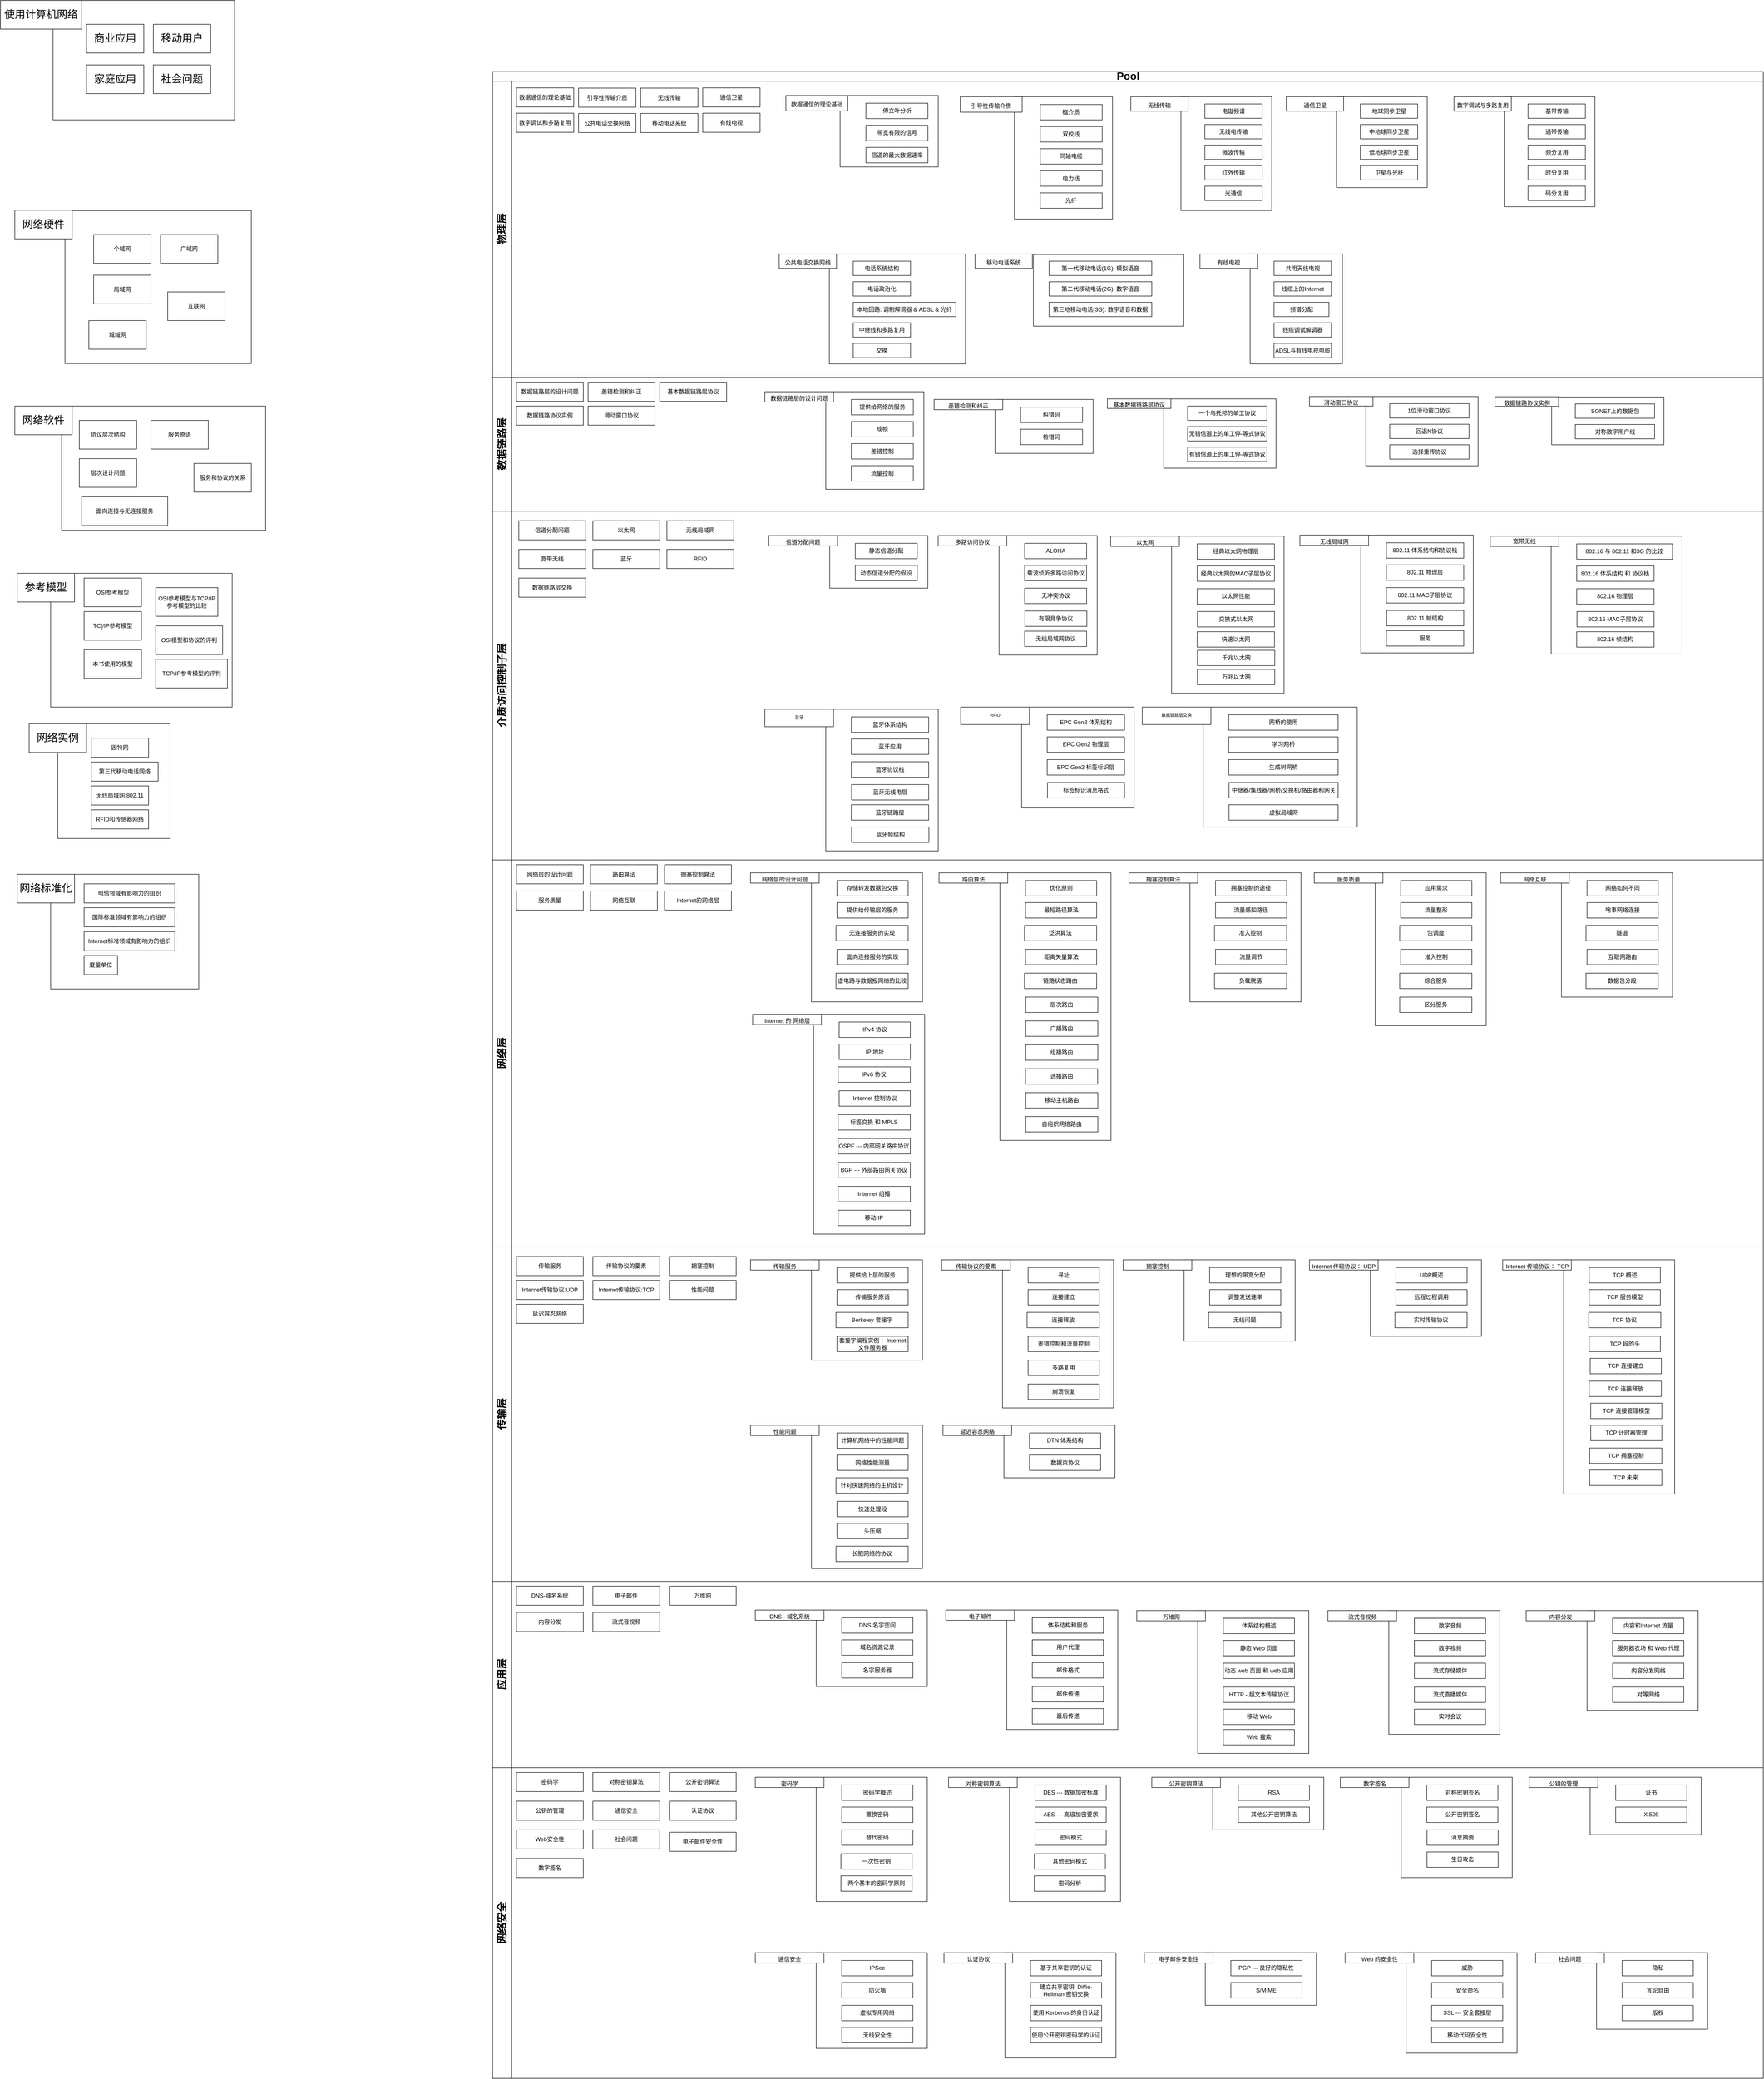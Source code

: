 <mxfile version="14.2.4" type="embed">
    <diagram id="F1etvpqoR-rrV2GKcHDD" name="第 1 页">
        <mxGraphModel dx="3650" dy="879" grid="1" gridSize="10" guides="1" tooltips="1" connect="1" arrows="1" fold="1" page="0" pageScale="1" pageWidth="827" pageHeight="1169" math="0" shadow="0">
            <root>
                <mxCell id="0"/>
                <mxCell id="1" parent="0"/>
                <mxCell id="9" value="Pool" style="swimlane;html=1;childLayout=stackLayout;resizeParent=1;resizeParentMax=0;horizontal=1;startSize=20;horizontalStack=0;fontSize=22;" parent="1" vertex="1">
                    <mxGeometry x="-600" y="230" width="2660" height="4200" as="geometry"/>
                </mxCell>
                <mxCell id="10" value="物理层" style="swimlane;html=1;startSize=40;horizontal=0;fontSize=22;fontStyle=1;verticalAlign=middle;" parent="9" vertex="1">
                    <mxGeometry y="20" width="2660" height="620" as="geometry"/>
                </mxCell>
                <mxCell id="74" value="数据通信的理论基础&lt;span style=&quot;color: rgba(0 , 0 , 0 , 0) ; font-family: monospace ; font-size: 0px ; white-space: nowrap&quot;&gt;%3CmxGraphModel%3E%3Croot%3E%3CmxCell%20id%3D%220%22%2F%3E%3CmxCell%20id%3D%221%22%20parent%3D%220%22%2F%3E%3CmxCell%20id%3D%222%22%20value%3D%22RFID%E5%92%8C%E4%BC%A0%E6%84%9F%E5%99%A8%E7%BD%91%E7%BB%9C%22%20style%3D%22rounded%3D0%3BwhiteSpace%3Dwrap%3Bhtml%3D1%3BfontSize%3D12%3B%22%20vertex%3D%221%22%20parent%3D%221%22%3E%3CmxGeometry%20x%3D%22-285%22%20y%3D%22370%22%20width%3D%22120%22%20height%3D%2240%22%20as%3D%22geometry%22%2F%3E%3C%2FmxCell%3E%3C%2Froot%3E%3C%2FmxGraphModel%3E&lt;/span&gt;" style="rounded=0;whiteSpace=wrap;html=1;fontSize=12;" parent="10" vertex="1">
                    <mxGeometry x="50" y="14" width="120" height="40" as="geometry"/>
                </mxCell>
                <mxCell id="75" value="引导性传输介质" style="rounded=0;whiteSpace=wrap;html=1;fontSize=12;" parent="10" vertex="1">
                    <mxGeometry x="180" y="14.5" width="120" height="40" as="geometry"/>
                </mxCell>
                <mxCell id="76" value="无线传输" style="rounded=0;whiteSpace=wrap;html=1;fontSize=12;" parent="10" vertex="1">
                    <mxGeometry x="310" y="14.5" width="120" height="40" as="geometry"/>
                </mxCell>
                <mxCell id="77" value="通信卫星" style="rounded=0;whiteSpace=wrap;html=1;fontSize=12;" parent="10" vertex="1">
                    <mxGeometry x="440" y="14" width="120" height="40" as="geometry"/>
                </mxCell>
                <mxCell id="78" value="数字调试和多路复用" style="rounded=0;whiteSpace=wrap;html=1;fontSize=12;" parent="10" vertex="1">
                    <mxGeometry x="50" y="67" width="120" height="40" as="geometry"/>
                </mxCell>
                <mxCell id="79" value="公共电话交换网络&lt;span style=&quot;color: rgba(0 , 0 , 0 , 0) ; font-family: monospace ; font-size: 0px ; white-space: nowrap&quot;&gt;%3CmxGraphModel%3E%3Croot%3E%3CmxCell%20id%3D%220%22%2F%3E%3CmxCell%20id%3D%221%22%20parent%3D%220%22%2F%3E%3CmxCell%20id%3D%222%22%20value%3D%22%E9%80%9A%E4%BF%A1%E5%8D%AB%E6%98%9F%22%20style%3D%22rounded%3D0%3BwhiteSpace%3Dwrap%3Bhtml%3D1%3BfontSize%3D12%3B%22%20vertex%3D%221%22%20parent%3D%221%22%3E%3CmxGeometry%20x%3D%22390%22%20y%3D%22584%22%20width%3D%22120%22%20height%3D%2240%22%20as%3D%22geometry%22%2F%3E%3C%2FmxCell%3E%3C%2Froot%3E%3C%2FmxGraphModel%3E&lt;/span&gt;" style="rounded=0;whiteSpace=wrap;html=1;fontSize=12;" parent="10" vertex="1">
                    <mxGeometry x="180" y="67.5" width="120" height="40" as="geometry"/>
                </mxCell>
                <mxCell id="80" value="移动电话系统&lt;span style=&quot;color: rgba(0 , 0 , 0 , 0) ; font-family: monospace ; font-size: 0px ; white-space: nowrap&quot;&gt;%3CmxGraphModel%3E%3Croot%3E%3CmxCell%20id%3D%220%22%2F%3E%3CmxCell%20id%3D%221%22%20parent%3D%220%22%2F%3E%3CmxCell%20id%3D%222%22%20value%3D%22%E9%80%9A%E4%BF%A1%E5%8D%AB%E6%98%9F%22%20style%3D%22rounded%3D0%3BwhiteSpace%3Dwrap%3Bhtml%3D1%3BfontSize%3D12%3B%22%20vertex%3D%221%22%20parent%3D%221%22%3E%3CmxGeometry%20x%3D%22390%22%20y%3D%22584%22%20width%3D%22120%22%20height%3D%2240%22%20as%3D%22geometry%22%2F%3E%3C%2FmxCell%3E%3C%2Froot%3E%3C%2FmxGraphModel%3E&lt;/span&gt;" style="rounded=0;whiteSpace=wrap;html=1;fontSize=12;" parent="10" vertex="1">
                    <mxGeometry x="310" y="67.5" width="120" height="40" as="geometry"/>
                </mxCell>
                <mxCell id="81" value="有线电视" style="rounded=0;whiteSpace=wrap;html=1;fontSize=12;" parent="10" vertex="1">
                    <mxGeometry x="440" y="67" width="120" height="40" as="geometry"/>
                </mxCell>
                <mxCell id="169" value="" style="rounded=0;whiteSpace=wrap;html=1;strokeWidth=1;fontSize=22;" parent="10" vertex="1">
                    <mxGeometry x="1441.06" y="32.7" width="190" height="238" as="geometry"/>
                </mxCell>
                <mxCell id="170" value="电磁频谱" style="rounded=0;whiteSpace=wrap;html=1;strokeWidth=1;fontSize=12;" parent="10" vertex="1">
                    <mxGeometry x="1491.06" y="47.7" width="120" height="30" as="geometry"/>
                </mxCell>
                <mxCell id="171" value="无线电传输" style="rounded=0;whiteSpace=wrap;html=1;" parent="10" vertex="1">
                    <mxGeometry x="1491.06" y="90.7" width="120" height="30" as="geometry"/>
                </mxCell>
                <mxCell id="172" value="微波传输" style="rounded=0;whiteSpace=wrap;html=1;" parent="10" vertex="1">
                    <mxGeometry x="1491.06" y="133.7" width="120" height="30" as="geometry"/>
                </mxCell>
                <mxCell id="173" value="红外传输" style="rounded=0;whiteSpace=wrap;html=1;" parent="10" vertex="1">
                    <mxGeometry x="1491.06" y="176.7" width="120" height="30" as="geometry"/>
                </mxCell>
                <mxCell id="174" value="&lt;span style=&quot;font-size: 12px&quot;&gt;无线传输&lt;/span&gt;" style="rounded=0;whiteSpace=wrap;html=1;fontSize=22;" parent="10" vertex="1">
                    <mxGeometry x="1336.06" y="32.7" width="120" height="30" as="geometry"/>
                </mxCell>
                <mxCell id="175" value="光通信" style="rounded=0;whiteSpace=wrap;html=1;" parent="10" vertex="1">
                    <mxGeometry x="1491.06" y="219.7" width="120" height="30" as="geometry"/>
                </mxCell>
                <mxCell id="176" value="" style="rounded=0;whiteSpace=wrap;html=1;strokeWidth=1;fontSize=22;" parent="10" vertex="1">
                    <mxGeometry x="1766.5" y="32.7" width="190" height="190" as="geometry"/>
                </mxCell>
                <mxCell id="177" value="地球同步卫星" style="rounded=0;whiteSpace=wrap;html=1;strokeWidth=1;fontSize=12;" parent="10" vertex="1">
                    <mxGeometry x="1816.5" y="47.7" width="120" height="30" as="geometry"/>
                </mxCell>
                <mxCell id="178" value="中地球同步卫星" style="rounded=0;whiteSpace=wrap;html=1;" parent="10" vertex="1">
                    <mxGeometry x="1816.5" y="90.7" width="120" height="30" as="geometry"/>
                </mxCell>
                <mxCell id="179" value="低地球同步卫星" style="rounded=0;whiteSpace=wrap;html=1;" parent="10" vertex="1">
                    <mxGeometry x="1816.5" y="133.7" width="120" height="30" as="geometry"/>
                </mxCell>
                <mxCell id="180" value="卫星与光纤" style="rounded=0;whiteSpace=wrap;html=1;" parent="10" vertex="1">
                    <mxGeometry x="1816.5" y="176.7" width="120" height="30" as="geometry"/>
                </mxCell>
                <mxCell id="181" value="&lt;span style=&quot;font-size: 12px&quot;&gt;通信卫星&lt;/span&gt;" style="rounded=0;whiteSpace=wrap;html=1;fontSize=22;" parent="10" vertex="1">
                    <mxGeometry x="1661.5" y="32.7" width="120" height="30" as="geometry"/>
                </mxCell>
                <mxCell id="183" value="" style="rounded=0;whiteSpace=wrap;html=1;strokeWidth=1;fontSize=22;" parent="10" vertex="1">
                    <mxGeometry x="2117.55" y="32.7" width="190" height="230" as="geometry"/>
                </mxCell>
                <mxCell id="184" value="基带传输" style="rounded=0;whiteSpace=wrap;html=1;strokeWidth=1;fontSize=12;" parent="10" vertex="1">
                    <mxGeometry x="2167.55" y="47.7" width="120" height="30" as="geometry"/>
                </mxCell>
                <mxCell id="185" value="通带传输" style="rounded=0;whiteSpace=wrap;html=1;" parent="10" vertex="1">
                    <mxGeometry x="2167.55" y="90.7" width="120" height="30" as="geometry"/>
                </mxCell>
                <mxCell id="186" value="频分复用" style="rounded=0;whiteSpace=wrap;html=1;" parent="10" vertex="1">
                    <mxGeometry x="2167.55" y="133.7" width="120" height="30" as="geometry"/>
                </mxCell>
                <mxCell id="187" value="时分复用&lt;span style=&quot;color: rgba(0 , 0 , 0 , 0) ; font-family: monospace ; font-size: 0px ; white-space: nowrap&quot;&gt;%3CmxGraphModel%3E%3Croot%3E%3CmxCell%20id%3D%220%22%2F%3E%3CmxCell%20id%3D%221%22%20parent%3D%220%22%2F%3E%3CmxCell%20id%3D%222%22%20value%3D%22%22%20style%3D%22rounded%3D0%3BwhiteSpace%3Dwrap%3Bhtml%3D1%3BstrokeWidth%3D1%3BfontSize%3D22%3B%22%20vertex%3D%221%22%20parent%3D%221%22%3E%3CmxGeometry%20x%3D%221155%22%20y%3D%22640%22%20width%3D%22190%22%20height%3D%22190%22%20as%3D%22geometry%22%2F%3E%3C%2FmxCell%3E%3CmxCell%20id%3D%223%22%20value%3D%22%E5%9C%B0%E7%90%83%E5%90%8C%E6%AD%A5%E5%8D%AB%E6%98%9F%22%20style%3D%22rounded%3D0%3BwhiteSpace%3Dwrap%3Bhtml%3D1%3BstrokeWidth%3D1%3BfontSize%3D12%3B%22%20vertex%3D%221%22%20parent%3D%221%22%3E%3CmxGeometry%20x%3D%221205%22%20y%3D%22655%22%20width%3D%22120%22%20height%3D%2230%22%20as%3D%22geometry%22%2F%3E%3C%2FmxCell%3E%3CmxCell%20id%3D%224%22%20value%3D%22%E4%B8%AD%E5%9C%B0%E7%90%83%E5%90%8C%E6%AD%A5%E5%8D%AB%E6%98%9F%22%20style%3D%22rounded%3D0%3BwhiteSpace%3Dwrap%3Bhtml%3D1%3B%22%20vertex%3D%221%22%20parent%3D%221%22%3E%3CmxGeometry%20x%3D%221205%22%20y%3D%22698%22%20width%3D%22120%22%20height%3D%2230%22%20as%3D%22geometry%22%2F%3E%3C%2FmxCell%3E%3CmxCell%20id%3D%225%22%20value%3D%22%E4%BD%8E%E5%9C%B0%E7%90%83%E5%90%8C%E6%AD%A5%E5%8D%AB%E6%98%9F%22%20style%3D%22rounded%3D0%3BwhiteSpace%3Dwrap%3Bhtml%3D1%3B%22%20vertex%3D%221%22%20parent%3D%221%22%3E%3CmxGeometry%20x%3D%221205%22%20y%3D%22741%22%20width%3D%22120%22%20height%3D%2230%22%20as%3D%22geometry%22%2F%3E%3C%2FmxCell%3E%3CmxCell%20id%3D%226%22%20value%3D%22%E5%8D%AB%E6%98%9F%E4%B8%8E%E5%85%89%E7%BA%A4%22%20style%3D%22rounded%3D0%3BwhiteSpace%3Dwrap%3Bhtml%3D1%3B%22%20vertex%3D%221%22%20parent%3D%221%22%3E%3CmxGeometry%20x%3D%221205%22%20y%3D%22784%22%20width%3D%22120%22%20height%3D%2230%22%20as%3D%22geometry%22%2F%3E%3C%2FmxCell%3E%3CmxCell%20id%3D%227%22%20value%3D%22%26lt%3Bspan%20style%3D%26quot%3Bfont-size%3A%2012px%26quot%3B%26gt%3B%E9%80%9A%E4%BF%A1%E5%8D%AB%E6%98%9F%26lt%3B%2Fspan%26gt%3B%22%20style%3D%22rounded%3D0%3BwhiteSpace%3Dwrap%3Bhtml%3D1%3BfontSize%3D22%3B%22%20vertex%3D%221%22%20parent%3D%221%22%3E%3CmxGeometry%20x%3D%221050%22%20y%3D%22640%22%20width%3D%22120%22%20height%3D%2230%22%20as%3D%22geometry%22%2F%3E%3C%2FmxCell%3E%3C%2Froot%3E%3C%2FmxGraphModel%3E&lt;/span&gt;" style="rounded=0;whiteSpace=wrap;html=1;" parent="10" vertex="1">
                    <mxGeometry x="2167.55" y="176.7" width="120" height="30" as="geometry"/>
                </mxCell>
                <mxCell id="188" value="&lt;span style=&quot;font-size: 12px&quot;&gt;数字调试与多路复用&lt;/span&gt;" style="rounded=0;whiteSpace=wrap;html=1;fontSize=22;" parent="10" vertex="1">
                    <mxGeometry x="2012.55" y="32.7" width="120" height="30" as="geometry"/>
                </mxCell>
                <mxCell id="189" value="码分复用" style="rounded=0;whiteSpace=wrap;html=1;" parent="10" vertex="1">
                    <mxGeometry x="2167.55" y="219.7" width="120" height="30" as="geometry"/>
                </mxCell>
                <mxCell id="190" value="" style="rounded=0;whiteSpace=wrap;html=1;strokeWidth=1;fontSize=22;" parent="10" vertex="1">
                    <mxGeometry x="705" y="361.7" width="285" height="230" as="geometry"/>
                </mxCell>
                <mxCell id="191" value="电话系统结构" style="rounded=0;whiteSpace=wrap;html=1;strokeWidth=1;fontSize=12;" parent="10" vertex="1">
                    <mxGeometry x="755" y="376.7" width="120" height="30" as="geometry"/>
                </mxCell>
                <mxCell id="192" value="电话政治化" style="rounded=0;whiteSpace=wrap;html=1;" parent="10" vertex="1">
                    <mxGeometry x="755" y="419.7" width="120" height="30" as="geometry"/>
                </mxCell>
                <mxCell id="193" value="本地回路: 调制解调器 &amp;amp; ADSL &amp;amp; 光纤" style="rounded=0;whiteSpace=wrap;html=1;" parent="10" vertex="1">
                    <mxGeometry x="755" y="462.7" width="215" height="30" as="geometry"/>
                </mxCell>
                <mxCell id="194" value="中继线和多路复用" style="rounded=0;whiteSpace=wrap;html=1;" parent="10" vertex="1">
                    <mxGeometry x="755" y="505.7" width="120" height="30" as="geometry"/>
                </mxCell>
                <mxCell id="195" value="&lt;span style=&quot;font-size: 12px&quot;&gt;公共电话交换网络&lt;/span&gt;" style="rounded=0;whiteSpace=wrap;html=1;fontSize=22;" parent="10" vertex="1">
                    <mxGeometry x="600" y="361.7" width="120" height="30" as="geometry"/>
                </mxCell>
                <mxCell id="196" value="交换" style="rounded=0;whiteSpace=wrap;html=1;" parent="10" vertex="1">
                    <mxGeometry x="755" y="548.7" width="120" height="30" as="geometry"/>
                </mxCell>
                <mxCell id="199" value="" style="rounded=0;whiteSpace=wrap;html=1;strokeWidth=1;fontSize=22;" parent="10" vertex="1">
                    <mxGeometry x="1132.11" y="362.7" width="315" height="150" as="geometry"/>
                </mxCell>
                <mxCell id="200" value="第一代移动电话(1G): 模拟语音" style="rounded=0;whiteSpace=wrap;html=1;strokeWidth=1;fontSize=12;" parent="10" vertex="1">
                    <mxGeometry x="1165" y="376.7" width="215" height="30" as="geometry"/>
                </mxCell>
                <mxCell id="204" value="&lt;span style=&quot;font-size: 12px&quot;&gt;移动电话系统&lt;/span&gt;" style="rounded=0;whiteSpace=wrap;html=1;fontSize=22;" parent="10" vertex="1">
                    <mxGeometry x="1010" y="361.7" width="120" height="30" as="geometry"/>
                </mxCell>
                <mxCell id="206" value="第二代移动电话(2G): 数字语音" style="rounded=0;whiteSpace=wrap;html=1;strokeWidth=1;fontSize=12;" parent="10" vertex="1">
                    <mxGeometry x="1165" y="419.7" width="215" height="30" as="geometry"/>
                </mxCell>
                <mxCell id="207" value="第三地移动电话(3G): 数字语音和数据" style="rounded=0;whiteSpace=wrap;html=1;strokeWidth=1;fontSize=12;" parent="10" vertex="1">
                    <mxGeometry x="1165" y="462.7" width="215" height="30" as="geometry"/>
                </mxCell>
                <mxCell id="209" value="" style="rounded=0;whiteSpace=wrap;html=1;strokeWidth=1;fontSize=22;" parent="10" vertex="1">
                    <mxGeometry x="1585.84" y="361.7" width="193.11" height="230" as="geometry"/>
                </mxCell>
                <mxCell id="210" value="共用天线电视" style="rounded=0;whiteSpace=wrap;html=1;strokeWidth=1;fontSize=12;" parent="10" vertex="1">
                    <mxGeometry x="1635.84" y="376.7" width="120" height="30" as="geometry"/>
                </mxCell>
                <mxCell id="211" value="线缆上的Internet" style="rounded=0;whiteSpace=wrap;html=1;" parent="10" vertex="1">
                    <mxGeometry x="1635.84" y="419.7" width="120" height="30" as="geometry"/>
                </mxCell>
                <mxCell id="212" value="频谱分配" style="rounded=0;whiteSpace=wrap;html=1;" parent="10" vertex="1">
                    <mxGeometry x="1635.84" y="462.7" width="115" height="30" as="geometry"/>
                </mxCell>
                <mxCell id="213" value="线缆调试解调器" style="rounded=0;whiteSpace=wrap;html=1;" parent="10" vertex="1">
                    <mxGeometry x="1635.84" y="505.7" width="120" height="30" as="geometry"/>
                </mxCell>
                <mxCell id="214" value="&lt;span style=&quot;font-size: 12px&quot;&gt;有线电视&lt;/span&gt;" style="rounded=0;whiteSpace=wrap;html=1;fontSize=22;" parent="10" vertex="1">
                    <mxGeometry x="1480.84" y="361.7" width="120" height="30" as="geometry"/>
                </mxCell>
                <mxCell id="215" value="ADSL与有线电视电缆" style="rounded=0;whiteSpace=wrap;html=1;" parent="10" vertex="1">
                    <mxGeometry x="1635.84" y="548.7" width="120" height="30" as="geometry"/>
                </mxCell>
                <mxCell id="153" value="" style="rounded=0;whiteSpace=wrap;html=1;strokeWidth=1;fontSize=22;" parent="10" vertex="1">
                    <mxGeometry x="727.555" y="30.003" width="205.372" height="149.393" as="geometry"/>
                </mxCell>
                <mxCell id="154" value="傅立叶分析" style="rounded=0;whiteSpace=wrap;html=1;strokeWidth=1;fontSize=12;" parent="10" vertex="1">
                    <mxGeometry x="781.6" y="46.125" width="129.709" height="32.243" as="geometry"/>
                </mxCell>
                <mxCell id="157" value="带宽有限的信号" style="rounded=0;whiteSpace=wrap;html=1;" parent="10" vertex="1">
                    <mxGeometry x="781.6" y="92.34" width="129.709" height="32.243" as="geometry"/>
                </mxCell>
                <mxCell id="158" value="信道的最大数据速率" style="rounded=0;whiteSpace=wrap;html=1;" parent="10" vertex="1">
                    <mxGeometry x="781.6" y="138.554" width="129.709" height="32.243" as="geometry"/>
                </mxCell>
                <mxCell id="159" value="&lt;span style=&quot;font-size: 12px&quot;&gt;数据通信的理论基础&lt;/span&gt;&lt;span style=&quot;color: rgba(0 , 0 , 0 , 0) ; font-family: monospace ; font-size: 0px ; white-space: nowrap&quot;&gt;%3CmxGraphModel%3E%3Croot%3E%3CmxCell%20id%3D%220%22%2F%3E%3CmxCell%20id%3D%221%22%20parent%3D%220%22%2F%3E%3CmxCell%20id%3D%222%22%20value%3D%22RFID%E5%92%8C%E4%BC%A0%E6%84%9F%E5%99%A8%E7%BD%91%E7%BB%9C%22%20style%3D%22rounded%3D0%3BwhiteSpace%3Dwrap%3Bhtml%3D1%3BfontSize%3D12%3B%22%20vertex%3D%221%22%20parent%3D%221%22%3E%3CmxGeometry%20x%3D%22-285%22%20y%3D%22370%22%20width%3D%22120%22%20height%3D%2240%22%20as%3D%22geometry%22%2F%3E%3C%2FmxCell%3E%3C%2Froot%3E%3C%2FmxGraphModel%3E&lt;/span&gt;" style="rounded=0;whiteSpace=wrap;html=1;fontSize=22;" parent="10" vertex="1">
                    <mxGeometry x="614.06" y="30.003" width="129.709" height="32.243" as="geometry"/>
                </mxCell>
                <mxCell id="161" value="" style="rounded=0;whiteSpace=wrap;html=1;strokeWidth=1;fontSize=22;" parent="10" vertex="1">
                    <mxGeometry x="1092.444" y="32.703" width="205.372" height="255.794" as="geometry"/>
                </mxCell>
                <mxCell id="162" value="磁介质" style="rounded=0;whiteSpace=wrap;html=1;strokeWidth=1;fontSize=12;" parent="10" vertex="1">
                    <mxGeometry x="1146.489" y="48.825" width="129.709" height="32.243" as="geometry"/>
                </mxCell>
                <mxCell id="163" value="双绞线" style="rounded=0;whiteSpace=wrap;html=1;" parent="10" vertex="1">
                    <mxGeometry x="1146.489" y="95.04" width="129.709" height="32.243" as="geometry"/>
                </mxCell>
                <mxCell id="164" value="同轴电缆" style="rounded=0;whiteSpace=wrap;html=1;" parent="10" vertex="1">
                    <mxGeometry x="1146.489" y="141.254" width="129.709" height="32.243" as="geometry"/>
                </mxCell>
                <mxCell id="166" value="电力线&lt;span style=&quot;color: rgba(0 , 0 , 0 , 0) ; font-family: monospace ; font-size: 0px ; white-space: nowrap&quot;&gt;%3CmxGraphModel%3E%3Croot%3E%3CmxCell%20id%3D%220%22%2F%3E%3CmxCell%20id%3D%221%22%20parent%3D%220%22%2F%3E%3CmxCell%20id%3D%222%22%20value%3D%22%22%20style%3D%22rounded%3D0%3BwhiteSpace%3Dwrap%3Bhtml%3D1%3BstrokeWidth%3D1%3BfontSize%3D22%3B%22%20vertex%3D%221%22%20parent%3D%221%22%3E%3CmxGeometry%20x%3D%22155%22%20y%3D%22641%22%20width%3D%22190%22%20height%3D%22139%22%20as%3D%22geometry%22%2F%3E%3C%2FmxCell%3E%3CmxCell%20id%3D%223%22%20value%3D%22%E5%82%85%E7%AB%8B%E5%8F%B6%E5%88%86%E6%9E%90%22%20style%3D%22rounded%3D0%3BwhiteSpace%3Dwrap%3Bhtml%3D1%3BstrokeWidth%3D1%3BfontSize%3D12%3B%22%20vertex%3D%221%22%20parent%3D%221%22%3E%3CmxGeometry%20x%3D%22205%22%20y%3D%22656%22%20width%3D%22120%22%20height%3D%2230%22%20as%3D%22geometry%22%2F%3E%3C%2FmxCell%3E%3CmxCell%20id%3D%224%22%20value%3D%22%E5%B8%A6%E5%AE%BD%E6%9C%89%E9%99%90%E7%9A%84%E4%BF%A1%E5%8F%B7%22%20style%3D%22rounded%3D0%3BwhiteSpace%3Dwrap%3Bhtml%3D1%3B%22%20vertex%3D%221%22%20parent%3D%221%22%3E%3CmxGeometry%20x%3D%22205%22%20y%3D%22699%22%20width%3D%22120%22%20height%3D%2230%22%20as%3D%22geometry%22%2F%3E%3C%2FmxCell%3E%3CmxCell%20id%3D%225%22%20value%3D%22%E4%BF%A1%E9%81%93%E7%9A%84%E6%9C%80%E5%A4%A7%E6%95%B0%E6%8D%AE%E9%80%9F%E7%8E%87%22%20style%3D%22rounded%3D0%3BwhiteSpace%3Dwrap%3Bhtml%3D1%3B%22%20vertex%3D%221%22%20parent%3D%221%22%3E%3CmxGeometry%20x%3D%22205%22%20y%3D%22742%22%20width%3D%22120%22%20height%3D%2230%22%20as%3D%22geometry%22%2F%3E%3C%2FmxCell%3E%3CmxCell%20id%3D%226%22%20value%3D%22%26lt%3Bspan%20style%3D%26quot%3Bfont-size%3A%2012px%26quot%3B%26gt%3B%E6%95%B0%E6%8D%AE%E9%80%9A%E4%BF%A1%E7%9A%84%E7%90%86%E8%AE%BA%E5%9F%BA%E7%A1%80%26lt%3B%2Fspan%26gt%3B%26lt%3Bspan%20style%3D%26quot%3Bcolor%3A%20rgba(0%20%2C%200%20%2C%200%20%2C%200)%20%3B%20font-family%3A%20monospace%20%3B%20font-size%3A%200px%20%3B%20white-space%3A%20nowrap%26quot%3B%26gt%3B%253CmxGraphModel%253E%253Croot%253E%253CmxCell%2520id%253D%25220%2522%252F%253E%253CmxCell%2520id%253D%25221%2522%2520parent%253D%25220%2522%252F%253E%253CmxCell%2520id%253D%25222%2522%2520value%253D%2522RFID%25E5%2592%258C%25E4%25BC%25A0%25E6%2584%259F%25E5%2599%25A8%25E7%25BD%2591%25E7%25BB%259C%2522%2520style%253D%2522rounded%253D0%253BwhiteSpace%253Dwrap%253Bhtml%253D1%253BfontSize%253D12%253B%2522%2520vertex%253D%25221%2522%2520parent%253D%25221%2522%253E%253CmxGeometry%2520x%253D%2522-285%2522%2520y%253D%2522370%2522%2520width%253D%2522120%2522%2520height%253D%252240%2522%2520as%253D%2522geometry%2522%252F%253E%253C%252FmxCell%253E%253C%252Froot%253E%253C%252FmxGraphModel%253E%26lt%3B%2Fspan%26gt%3B%22%20style%3D%22rounded%3D0%3BwhiteSpace%3Dwrap%3Bhtml%3D1%3BfontSize%3D22%3B%22%20vertex%3D%221%22%20parent%3D%221%22%3E%3CmxGeometry%20x%3D%2250%22%20y%3D%22641%22%20width%3D%22120%22%20height%3D%2230%22%20as%3D%22geometry%22%2F%3E%3C%2FmxCell%3E%3C%2Froot%3E%3C%2FmxGraphModel%3E&lt;/span&gt;" style="rounded=0;whiteSpace=wrap;html=1;" parent="10" vertex="1">
                    <mxGeometry x="1146.489" y="187.469" width="129.709" height="32.243" as="geometry"/>
                </mxCell>
                <mxCell id="165" value="&lt;span style=&quot;font-size: 12px&quot;&gt;引导性传输介质&lt;/span&gt;" style="rounded=0;whiteSpace=wrap;html=1;fontSize=22;" parent="10" vertex="1">
                    <mxGeometry x="978.949" y="32.703" width="129.709" height="32.243" as="geometry"/>
                </mxCell>
                <mxCell id="168" value="光纤" style="rounded=0;whiteSpace=wrap;html=1;" parent="10" vertex="1">
                    <mxGeometry x="1146.489" y="233.684" width="129.709" height="32.243" as="geometry"/>
                </mxCell>
                <mxCell id="11" value="数据链路层" style="swimlane;html=1;startSize=40;horizontal=0;fontSize=22;" parent="9" vertex="1">
                    <mxGeometry y="640" width="2660" height="280" as="geometry"/>
                </mxCell>
                <mxCell id="82" value="数据链路层的设计问题" style="rounded=0;whiteSpace=wrap;html=1;fontSize=12;" parent="11" vertex="1">
                    <mxGeometry x="50" y="10" width="140" height="40" as="geometry"/>
                </mxCell>
                <mxCell id="85" value="差错检测和纠正" style="rounded=0;whiteSpace=wrap;html=1;fontSize=12;" parent="11" vertex="1">
                    <mxGeometry x="200" y="10" width="140" height="40" as="geometry"/>
                </mxCell>
                <mxCell id="86" value="基本数据链路层协议" style="rounded=0;whiteSpace=wrap;html=1;fontSize=12;" parent="11" vertex="1">
                    <mxGeometry x="350" y="10" width="140" height="40" as="geometry"/>
                </mxCell>
                <mxCell id="87" value="滑动窗口协议" style="rounded=0;whiteSpace=wrap;html=1;fontSize=12;" parent="11" vertex="1">
                    <mxGeometry x="200" y="60" width="140" height="40" as="geometry"/>
                </mxCell>
                <mxCell id="88" value="数据链路协议实例" style="rounded=0;whiteSpace=wrap;html=1;fontSize=12;" parent="11" vertex="1">
                    <mxGeometry x="50" y="60" width="140" height="40" as="geometry"/>
                </mxCell>
                <mxCell id="230" value="" style="rounded=0;whiteSpace=wrap;html=1;strokeWidth=1;fontSize=22;" parent="11" vertex="1">
                    <mxGeometry x="1405" y="45" width="235" height="145" as="geometry"/>
                </mxCell>
                <mxCell id="231" value="一个乌托邦的单工协议" style="rounded=0;whiteSpace=wrap;html=1;strokeWidth=1;fontSize=12;" parent="11" vertex="1">
                    <mxGeometry x="1455" y="60" width="166" height="30" as="geometry"/>
                </mxCell>
                <mxCell id="232" value="无错信道上的单工停-等式协议" style="rounded=0;whiteSpace=wrap;html=1;" parent="11" vertex="1">
                    <mxGeometry x="1455" y="103" width="166" height="30" as="geometry"/>
                </mxCell>
                <mxCell id="233" value="有错信道上的单工停-等式协议" style="rounded=0;whiteSpace=wrap;html=1;" parent="11" vertex="1">
                    <mxGeometry x="1455" y="146" width="166" height="30" as="geometry"/>
                </mxCell>
                <mxCell id="234" value="&lt;span style=&quot;font-size: 12px&quot;&gt;基本数据链路层协议&lt;/span&gt;" style="rounded=0;whiteSpace=wrap;html=1;fontSize=22;verticalAlign=middle;align=center;horizontal=1;" parent="11" vertex="1">
                    <mxGeometry x="1287" y="45" width="133" height="20" as="geometry"/>
                </mxCell>
                <mxCell id="235" value="" style="rounded=0;whiteSpace=wrap;html=1;strokeWidth=1;fontSize=22;" parent="11" vertex="1">
                    <mxGeometry x="1828" y="40" width="235" height="145" as="geometry"/>
                </mxCell>
                <mxCell id="236" value="1位滑动窗口协议" style="rounded=0;whiteSpace=wrap;html=1;strokeWidth=1;fontSize=12;" parent="11" vertex="1">
                    <mxGeometry x="1878" y="55" width="166" height="30" as="geometry"/>
                </mxCell>
                <mxCell id="237" value="回退N协议" style="rounded=0;whiteSpace=wrap;html=1;" parent="11" vertex="1">
                    <mxGeometry x="1878" y="98" width="166" height="30" as="geometry"/>
                </mxCell>
                <mxCell id="238" value="选择重传协议" style="rounded=0;whiteSpace=wrap;html=1;" parent="11" vertex="1">
                    <mxGeometry x="1878" y="141" width="166" height="30" as="geometry"/>
                </mxCell>
                <mxCell id="239" value="&lt;span style=&quot;font-size: 12px&quot;&gt;滑动窗口协议&lt;/span&gt;" style="rounded=0;whiteSpace=wrap;html=1;fontSize=22;verticalAlign=middle;align=center;horizontal=1;" parent="11" vertex="1">
                    <mxGeometry x="1710" y="40" width="133" height="20" as="geometry"/>
                </mxCell>
                <mxCell id="240" value="" style="rounded=0;whiteSpace=wrap;html=1;strokeWidth=1;fontSize=22;" parent="11" vertex="1">
                    <mxGeometry x="2217" y="41" width="235" height="100" as="geometry"/>
                </mxCell>
                <mxCell id="241" value="SONET上的数据包" style="rounded=0;whiteSpace=wrap;html=1;strokeWidth=1;fontSize=12;" parent="11" vertex="1">
                    <mxGeometry x="2266.5" y="55.5" width="166" height="30" as="geometry"/>
                </mxCell>
                <mxCell id="242" value="对称数字用户线" style="rounded=0;whiteSpace=wrap;html=1;" parent="11" vertex="1">
                    <mxGeometry x="2266.5" y="98.5" width="166" height="30" as="geometry"/>
                </mxCell>
                <mxCell id="244" value="&lt;span style=&quot;font-size: 12px&quot;&gt;数据链路协议实例&lt;/span&gt;" style="rounded=0;whiteSpace=wrap;html=1;fontSize=22;verticalAlign=middle;align=center;horizontal=1;" parent="11" vertex="1">
                    <mxGeometry x="2098.5" y="40.5" width="133" height="20" as="geometry"/>
                </mxCell>
                <mxCell id="216" value="" style="rounded=0;whiteSpace=wrap;html=1;strokeWidth=1;fontSize=22;" parent="11" vertex="1">
                    <mxGeometry x="697.551" y="30.0" width="205.372" height="204.206" as="geometry"/>
                </mxCell>
                <mxCell id="217" value="提供给网络的服务" style="rounded=0;whiteSpace=wrap;html=1;strokeWidth=1;fontSize=12;" parent="11" vertex="1">
                    <mxGeometry x="751.056" y="46.121" width="129.709" height="32.243" as="geometry"/>
                </mxCell>
                <mxCell id="218" value="成帧" style="rounded=0;whiteSpace=wrap;html=1;" parent="11" vertex="1">
                    <mxGeometry x="751.056" y="92.336" width="129.709" height="32.243" as="geometry"/>
                </mxCell>
                <mxCell id="219" value="差错控制" style="rounded=0;whiteSpace=wrap;html=1;" parent="11" vertex="1">
                    <mxGeometry x="751.056" y="138.551" width="129.709" height="32.243" as="geometry"/>
                </mxCell>
                <mxCell id="220" value="&lt;span style=&quot;font-size: 12px&quot;&gt;数据链路层的设计问题&lt;/span&gt;" style="rounded=0;whiteSpace=wrap;html=1;fontSize=22;verticalAlign=middle;align=center;horizontal=1;" parent="11" vertex="1">
                    <mxGeometry x="570.004" y="30.0" width="143.761" height="21.495" as="geometry"/>
                </mxCell>
                <mxCell id="221" value="流量控制" style="rounded=0;whiteSpace=wrap;html=1;" parent="11" vertex="1">
                    <mxGeometry x="751.056" y="184.766" width="129.709" height="32.243" as="geometry"/>
                </mxCell>
                <mxCell id="222" value="" style="rounded=0;whiteSpace=wrap;html=1;strokeWidth=1;fontSize=22;" parent="11" vertex="1">
                    <mxGeometry x="1051.878" y="46.124" width="205.372" height="112.85" as="geometry"/>
                </mxCell>
                <mxCell id="223" value="纠错码" style="rounded=0;whiteSpace=wrap;html=1;strokeWidth=1;fontSize=12;" parent="11" vertex="1">
                    <mxGeometry x="1105.383" y="62.246" width="129.709" height="32.243" as="geometry"/>
                </mxCell>
                <mxCell id="224" value="检错码" style="rounded=0;whiteSpace=wrap;html=1;" parent="11" vertex="1">
                    <mxGeometry x="1105.383" y="108.461" width="129.709" height="32.243" as="geometry"/>
                </mxCell>
                <mxCell id="226" value="&lt;span style=&quot;font-size: 12px&quot;&gt;差错检测和纠正&lt;/span&gt;" style="rounded=0;whiteSpace=wrap;html=1;fontSize=22;verticalAlign=middle;align=center;horizontal=1;" parent="11" vertex="1">
                    <mxGeometry x="924.331" y="46.124" width="143.761" height="21.495" as="geometry"/>
                </mxCell>
                <mxCell id="12" value="介质访问控制子层" style="swimlane;html=1;startSize=40;horizontal=0;fontSize=22;" parent="9" vertex="1">
                    <mxGeometry y="920" width="2660" height="730" as="geometry"/>
                </mxCell>
                <mxCell id="89" value="信道分配问题&lt;span style=&quot;color: rgba(0 , 0 , 0 , 0) ; font-family: monospace ; font-size: 0px ; white-space: nowrap&quot;&gt;%3CmxGraphModel%3E%3Croot%3E%3CmxCell%20id%3D%220%22%2F%3E%3CmxCell%20id%3D%221%22%20parent%3D%220%22%2F%3E%3CmxCell%20id%3D%222%22%20value%3D%22%E6%95%B0%E6%8D%AE%E9%93%BE%E8%B7%AF%E5%B1%82%E7%9A%84%E8%AE%BE%E8%AE%A1%E9%97%AE%E9%A2%98%22%20style%3D%22rounded%3D0%3BwhiteSpace%3Dwrap%3Bhtml%3D1%3BfontSize%3D12%3B%22%20vertex%3D%221%22%20parent%3D%221%22%3E%3CmxGeometry%20y%3D%22700%22%20width%3D%22140%22%20height%3D%2240%22%20as%3D%22geometry%22%2F%3E%3C%2FmxCell%3E%3C%2Froot%3E%3C%2FmxGraphModel%3E&lt;/span&gt;" style="rounded=0;whiteSpace=wrap;html=1;fontSize=12;" parent="12" vertex="1">
                    <mxGeometry x="55" y="20" width="140" height="40" as="geometry"/>
                </mxCell>
                <mxCell id="90" value="以太网" style="rounded=0;whiteSpace=wrap;html=1;fontSize=12;" parent="12" vertex="1">
                    <mxGeometry x="210" y="20" width="140" height="40" as="geometry"/>
                </mxCell>
                <mxCell id="91" value="无线局域网" style="rounded=0;whiteSpace=wrap;html=1;fontSize=12;" parent="12" vertex="1">
                    <mxGeometry x="365" y="20" width="140" height="40" as="geometry"/>
                </mxCell>
                <mxCell id="92" value="宽带无线" style="rounded=0;whiteSpace=wrap;html=1;fontSize=12;" parent="12" vertex="1">
                    <mxGeometry x="55" y="80" width="140" height="40" as="geometry"/>
                </mxCell>
                <mxCell id="93" value="蓝牙" style="rounded=0;whiteSpace=wrap;html=1;fontSize=12;" parent="12" vertex="1">
                    <mxGeometry x="210" y="80" width="140" height="40" as="geometry"/>
                </mxCell>
                <mxCell id="94" value="RFID" style="rounded=0;whiteSpace=wrap;html=1;fontSize=12;" parent="12" vertex="1">
                    <mxGeometry x="365" y="80" width="140" height="40" as="geometry"/>
                </mxCell>
                <mxCell id="95" value="数据链路层交换" style="rounded=0;whiteSpace=wrap;html=1;fontSize=12;" parent="12" vertex="1">
                    <mxGeometry x="55" y="140" width="140" height="40" as="geometry"/>
                </mxCell>
                <mxCell id="245" value="" style="rounded=0;whiteSpace=wrap;html=1;strokeWidth=1;fontSize=22;" parent="12" vertex="1">
                    <mxGeometry x="705.8" y="51.08" width="205.37" height="110" as="geometry"/>
                </mxCell>
                <mxCell id="246" value="静态信道分配" style="rounded=0;whiteSpace=wrap;html=1;strokeWidth=1;fontSize=12;" parent="12" vertex="1">
                    <mxGeometry x="759.303" y="67.206" width="129.709" height="32.243" as="geometry"/>
                </mxCell>
                <mxCell id="247" value="动态信道分配的假设" style="rounded=0;whiteSpace=wrap;html=1;" parent="12" vertex="1">
                    <mxGeometry x="759.303" y="113.421" width="129.709" height="32.243" as="geometry"/>
                </mxCell>
                <mxCell id="248" value="&lt;span style=&quot;font-size: 12px&quot;&gt;信道分配问题&lt;/span&gt;" style="rounded=0;whiteSpace=wrap;html=1;fontSize=22;verticalAlign=middle;align=center;horizontal=1;" parent="12" vertex="1">
                    <mxGeometry x="578.251" y="51.084" width="143.761" height="21.495" as="geometry"/>
                </mxCell>
                <mxCell id="249" value="" style="rounded=0;whiteSpace=wrap;html=1;strokeWidth=1;fontSize=22;" parent="12" vertex="1">
                    <mxGeometry x="1060.34" y="51.08" width="205.37" height="250" as="geometry"/>
                </mxCell>
                <mxCell id="250" value="ALOHA" style="rounded=0;whiteSpace=wrap;html=1;strokeWidth=1;fontSize=12;" parent="12" vertex="1">
                    <mxGeometry x="1113.843" y="67.206" width="129.709" height="32.243" as="geometry"/>
                </mxCell>
                <mxCell id="251" value="载波侦听多路访问协议" style="rounded=0;whiteSpace=wrap;html=1;" parent="12" vertex="1">
                    <mxGeometry x="1113.843" y="113.421" width="129.709" height="32.243" as="geometry"/>
                </mxCell>
                <mxCell id="252" value="&lt;span style=&quot;font-size: 12px&quot;&gt;多路访问协议&lt;/span&gt;" style="rounded=0;whiteSpace=wrap;html=1;fontSize=22;verticalAlign=middle;align=center;horizontal=1;" parent="12" vertex="1">
                    <mxGeometry x="932.791" y="51.084" width="143.761" height="21.495" as="geometry"/>
                </mxCell>
                <mxCell id="253" value="无冲突协议" style="rounded=0;whiteSpace=wrap;html=1;" parent="12" vertex="1">
                    <mxGeometry x="1113.843" y="161.081" width="129.709" height="32.243" as="geometry"/>
                </mxCell>
                <mxCell id="254" value="有限竞争协议" style="rounded=0;whiteSpace=wrap;html=1;" parent="12" vertex="1">
                    <mxGeometry x="1114.383" y="208.841" width="129.709" height="32.243" as="geometry"/>
                </mxCell>
                <mxCell id="255" value="无线局域网协议" style="rounded=0;whiteSpace=wrap;html=1;" parent="12" vertex="1">
                    <mxGeometry x="1113.843" y="251.081" width="129.709" height="32.243" as="geometry"/>
                </mxCell>
                <mxCell id="256" value="" style="rounded=0;whiteSpace=wrap;html=1;strokeWidth=1;fontSize=22;" parent="12" vertex="1">
                    <mxGeometry x="1421.47" y="52.2" width="235.37" height="328.88" as="geometry"/>
                </mxCell>
                <mxCell id="257" value="经典以太网物理层" style="rounded=0;whiteSpace=wrap;html=1;strokeWidth=1;fontSize=12;" parent="12" vertex="1">
                    <mxGeometry x="1474.97" y="68.33" width="161.87" height="32.24" as="geometry"/>
                </mxCell>
                <mxCell id="258" value="经典以太网的MAC子层协议" style="rounded=0;whiteSpace=wrap;html=1;" parent="12" vertex="1">
                    <mxGeometry x="1474.97" y="114.54" width="161.87" height="32.24" as="geometry"/>
                </mxCell>
                <mxCell id="259" value="&lt;span style=&quot;font-size: 12px&quot;&gt;以太网&lt;/span&gt;" style="rounded=0;whiteSpace=wrap;html=1;fontSize=22;verticalAlign=middle;align=center;horizontal=1;" parent="12" vertex="1">
                    <mxGeometry x="1293.921" y="52.204" width="143.761" height="21.495" as="geometry"/>
                </mxCell>
                <mxCell id="260" value="以太网性能" style="rounded=0;whiteSpace=wrap;html=1;" parent="12" vertex="1">
                    <mxGeometry x="1474.97" y="162.2" width="161.87" height="32.24" as="geometry"/>
                </mxCell>
                <mxCell id="261" value="交换式以太网" style="rounded=0;whiteSpace=wrap;html=1;" parent="12" vertex="1">
                    <mxGeometry x="1475.51" y="209.96" width="161.33" height="32.24" as="geometry"/>
                </mxCell>
                <mxCell id="262" value="快速以太网" style="rounded=0;whiteSpace=wrap;html=1;" parent="12" vertex="1">
                    <mxGeometry x="1474.97" y="252.2" width="161.87" height="32.24" as="geometry"/>
                </mxCell>
                <mxCell id="263" value="千兆以太网&lt;span style=&quot;color: rgba(0 , 0 , 0 , 0) ; font-family: monospace ; font-size: 0px&quot;&gt;%3CmxGraphModel%3E%3Croot%3E%3CmxCell%20id%3D%220%22%2F%3E%3CmxCell%20id%3D%221%22%20parent%3D%220%22%2F%3E%3CmxCell%20id%3D%222%22%20value%3D%22%E5%BF%AB%E9%80%9F%E4%BB%A5%E5%A4%AA%E7%BD%91%22%20style%3D%22rounded%3D0%3BwhiteSpace%3Dwrap%3Bhtml%3D1%3B%22%20vertex%3D%221%22%20parent%3D%221%22%3E%3CmxGeometry%20x%3D%22908.13%22%20y%3D%221301.12%22%20width%3D%22161.87%22%20height%3D%2232.24%22%20as%3D%22geometry%22%2F%3E%3C%2FmxCell%3E%3C%2Froot%3E%3C%2FmxGraphModel%3E&lt;/span&gt;" style="rounded=0;whiteSpace=wrap;html=1;" parent="12" vertex="1">
                    <mxGeometry x="1475.51" y="291.08" width="161.87" height="32.24" as="geometry"/>
                </mxCell>
                <mxCell id="264" value="万兆以太网" style="rounded=0;whiteSpace=wrap;html=1;" parent="12" vertex="1">
                    <mxGeometry x="1475.51" y="331.08" width="161.87" height="32.24" as="geometry"/>
                </mxCell>
                <mxCell id="266" value="" style="rounded=0;whiteSpace=wrap;html=1;strokeWidth=1;fontSize=22;" parent="12" vertex="1">
                    <mxGeometry x="1817.55" y="50.0" width="235.37" height="246.64" as="geometry"/>
                </mxCell>
                <mxCell id="267" value="802.11 体系结构和协议栈" style="rounded=0;whiteSpace=wrap;html=1;strokeWidth=1;fontSize=12;" parent="12" vertex="1">
                    <mxGeometry x="1871.05" y="66.13" width="161.87" height="32.24" as="geometry"/>
                </mxCell>
                <mxCell id="268" value="802.11 物理层" style="rounded=0;whiteSpace=wrap;html=1;" parent="12" vertex="1">
                    <mxGeometry x="1871.05" y="112.34" width="161.87" height="32.24" as="geometry"/>
                </mxCell>
                <mxCell id="269" value="&lt;span style=&quot;font-size: 12px&quot;&gt;无线局域网&lt;/span&gt;" style="rounded=0;whiteSpace=wrap;html=1;fontSize=22;verticalAlign=middle;align=center;horizontal=1;" parent="12" vertex="1">
                    <mxGeometry x="1690.001" y="50.004" width="143.761" height="21.495" as="geometry"/>
                </mxCell>
                <mxCell id="270" value="802.11 MAC子层协议" style="rounded=0;whiteSpace=wrap;html=1;" parent="12" vertex="1">
                    <mxGeometry x="1871.05" y="160.0" width="161.87" height="32.24" as="geometry"/>
                </mxCell>
                <mxCell id="271" value="802.11 帧结构" style="rounded=0;whiteSpace=wrap;html=1;" parent="12" vertex="1">
                    <mxGeometry x="1871.59" y="207.76" width="161.33" height="32.24" as="geometry"/>
                </mxCell>
                <mxCell id="272" value="服务" style="rounded=0;whiteSpace=wrap;html=1;" parent="12" vertex="1">
                    <mxGeometry x="1871.05" y="250.0" width="161.87" height="32.24" as="geometry"/>
                </mxCell>
                <mxCell id="275" value="" style="rounded=0;whiteSpace=wrap;html=1;strokeWidth=1;fontSize=22;" parent="12" vertex="1">
                    <mxGeometry x="2215.97" y="52.24" width="273.95" height="246.64" as="geometry"/>
                </mxCell>
                <mxCell id="276" value="802.16 与 802.11 和3G 的比较" style="rounded=0;whiteSpace=wrap;html=1;strokeWidth=1;fontSize=12;" parent="12" vertex="1">
                    <mxGeometry x="2269.47" y="68.37" width="200.45" height="32.24" as="geometry"/>
                </mxCell>
                <mxCell id="277" value="802.16 体系结构 和 协议栈" style="rounded=0;whiteSpace=wrap;html=1;" parent="12" vertex="1">
                    <mxGeometry x="2269.47" y="114.58" width="161.87" height="32.24" as="geometry"/>
                </mxCell>
                <mxCell id="278" value="&lt;span style=&quot;font-size: 12px&quot;&gt;宽带无线&lt;/span&gt;" style="rounded=0;whiteSpace=wrap;html=1;fontSize=22;verticalAlign=middle;align=center;horizontal=1;spacingBottom=5;" parent="12" vertex="1">
                    <mxGeometry x="2088.421" y="52.244" width="143.761" height="21.495" as="geometry"/>
                </mxCell>
                <mxCell id="279" value="802.16 物理层" style="rounded=0;whiteSpace=wrap;html=1;" parent="12" vertex="1">
                    <mxGeometry x="2269.47" y="162.24" width="161.87" height="32.24" as="geometry"/>
                </mxCell>
                <mxCell id="280" value="802.16 MAC子层协议" style="rounded=0;whiteSpace=wrap;html=1;" parent="12" vertex="1">
                    <mxGeometry x="2270.01" y="210" width="161.33" height="32.24" as="geometry"/>
                </mxCell>
                <mxCell id="281" value="802.16 帧结构" style="rounded=0;whiteSpace=wrap;html=1;" parent="12" vertex="1">
                    <mxGeometry x="2269.47" y="252.24" width="161.87" height="32.24" as="geometry"/>
                </mxCell>
                <mxCell id="282" value="" style="rounded=0;whiteSpace=wrap;html=1;strokeWidth=1;fontSize=22;" parent="12" vertex="1">
                    <mxGeometry x="697.55" y="414.44" width="235.37" height="296.64" as="geometry"/>
                </mxCell>
                <mxCell id="283" value="蓝牙体系结构" style="rounded=0;whiteSpace=wrap;html=1;strokeWidth=1;fontSize=12;" parent="12" vertex="1">
                    <mxGeometry x="751.05" y="430.57" width="161.87" height="32.24" as="geometry"/>
                </mxCell>
                <mxCell id="284" value="蓝牙应用" style="rounded=0;whiteSpace=wrap;html=1;" parent="12" vertex="1">
                    <mxGeometry x="751.05" y="476.78" width="161.87" height="32.24" as="geometry"/>
                </mxCell>
                <mxCell id="285" value="&lt;font style=&quot;font-size: 9px&quot;&gt;蓝牙&lt;/font&gt;" style="rounded=0;whiteSpace=wrap;html=1;fontSize=22;verticalAlign=middle;align=center;horizontal=1;labelPosition=center;verticalLabelPosition=middle;spacing=0;spacingBottom=10;" parent="12" vertex="1">
                    <mxGeometry x="570" y="414.44" width="143.76" height="36.64" as="geometry"/>
                </mxCell>
                <mxCell id="286" value="蓝牙协议栈" style="rounded=0;whiteSpace=wrap;html=1;" parent="12" vertex="1">
                    <mxGeometry x="751.05" y="524.44" width="161.87" height="32.24" as="geometry"/>
                </mxCell>
                <mxCell id="287" value="蓝牙无线电层" style="rounded=0;whiteSpace=wrap;html=1;" parent="12" vertex="1">
                    <mxGeometry x="751.59" y="572.2" width="161.33" height="32.24" as="geometry"/>
                </mxCell>
                <mxCell id="288" value="蓝牙链路层" style="rounded=0;whiteSpace=wrap;html=1;" parent="12" vertex="1">
                    <mxGeometry x="751.05" y="614.44" width="161.87" height="32.24" as="geometry"/>
                </mxCell>
                <mxCell id="296" value="蓝牙帧结构" style="rounded=0;whiteSpace=wrap;html=1;" parent="12" vertex="1">
                    <mxGeometry x="751.59" y="661.08" width="161.87" height="32.24" as="geometry"/>
                </mxCell>
                <mxCell id="297" value="" style="rounded=0;whiteSpace=wrap;html=1;strokeWidth=1;fontSize=22;" parent="12" vertex="1">
                    <mxGeometry x="1107.55" y="410" width="235.37" height="211.08" as="geometry"/>
                </mxCell>
                <mxCell id="298" value="EPC Gen2 体系结构" style="rounded=0;whiteSpace=wrap;html=1;strokeWidth=1;fontSize=12;" parent="12" vertex="1">
                    <mxGeometry x="1161.05" y="426.13" width="161.87" height="32.24" as="geometry"/>
                </mxCell>
                <mxCell id="299" value="EPC Gen2 物理层" style="rounded=0;whiteSpace=wrap;html=1;" parent="12" vertex="1">
                    <mxGeometry x="1161.05" y="472.34" width="161.87" height="32.24" as="geometry"/>
                </mxCell>
                <mxCell id="300" value="&lt;font style=&quot;font-size: 9px&quot;&gt;RFID&lt;/font&gt;" style="rounded=0;whiteSpace=wrap;html=1;fontSize=22;verticalAlign=middle;align=center;horizontal=1;labelPosition=center;verticalLabelPosition=middle;spacing=0;spacingBottom=10;" parent="12" vertex="1">
                    <mxGeometry x="980.0" y="410.0" width="143.76" height="36.64" as="geometry"/>
                </mxCell>
                <mxCell id="301" value="EPC Gen2 标签标识层" style="rounded=0;whiteSpace=wrap;html=1;" parent="12" vertex="1">
                    <mxGeometry x="1161.05" y="520.0" width="161.87" height="32.24" as="geometry"/>
                </mxCell>
                <mxCell id="302" value="标签标识消息格式" style="rounded=0;whiteSpace=wrap;html=1;" parent="12" vertex="1">
                    <mxGeometry x="1161.59" y="567.76" width="161.33" height="32.24" as="geometry"/>
                </mxCell>
                <mxCell id="305" value="" style="rounded=0;whiteSpace=wrap;html=1;strokeWidth=1;fontSize=22;" parent="12" vertex="1">
                    <mxGeometry x="1487.55" y="410" width="322.45" height="251.08" as="geometry"/>
                </mxCell>
                <mxCell id="306" value="网桥的使用" style="rounded=0;whiteSpace=wrap;html=1;strokeWidth=1;fontSize=12;" parent="12" vertex="1">
                    <mxGeometry x="1541.05" y="426.13" width="228.95" height="32.24" as="geometry"/>
                </mxCell>
                <mxCell id="307" value="学习网桥" style="rounded=0;whiteSpace=wrap;html=1;" parent="12" vertex="1">
                    <mxGeometry x="1541.05" y="472.34" width="228.95" height="32.24" as="geometry"/>
                </mxCell>
                <mxCell id="308" value="&lt;font style=&quot;font-size: 9px&quot;&gt;数据链路层交换&lt;/font&gt;" style="rounded=0;whiteSpace=wrap;html=1;fontSize=22;verticalAlign=middle;align=center;horizontal=1;labelPosition=center;verticalLabelPosition=middle;spacing=0;spacingBottom=10;" parent="12" vertex="1">
                    <mxGeometry x="1360.0" y="410.0" width="143.76" height="36.64" as="geometry"/>
                </mxCell>
                <mxCell id="309" value="生成树网桥" style="rounded=0;whiteSpace=wrap;html=1;" parent="12" vertex="1">
                    <mxGeometry x="1541.05" y="520" width="228.95" height="32.24" as="geometry"/>
                </mxCell>
                <mxCell id="310" value="中继器/集线器/网桥/交换机/路由器和网关" style="rounded=0;whiteSpace=wrap;html=1;" parent="12" vertex="1">
                    <mxGeometry x="1541.59" y="567.76" width="228.41" height="32.24" as="geometry"/>
                </mxCell>
                <mxCell id="311" value="虚拟局域网" style="rounded=0;whiteSpace=wrap;html=1;" parent="12" vertex="1">
                    <mxGeometry x="1541.59" y="614.44" width="228.41" height="32.24" as="geometry"/>
                </mxCell>
                <mxCell id="13" value="网络层" style="swimlane;html=1;startSize=40;horizontal=0;fontSize=22;" parent="9" vertex="1">
                    <mxGeometry y="1650" width="2660" height="810" as="geometry"/>
                </mxCell>
                <mxCell id="96" value="网络层的设计问题" style="rounded=0;whiteSpace=wrap;html=1;fontSize=12;" parent="13" vertex="1">
                    <mxGeometry x="50" y="10" width="140" height="40" as="geometry"/>
                </mxCell>
                <mxCell id="99" value="路由算法" style="rounded=0;whiteSpace=wrap;html=1;fontSize=12;" parent="13" vertex="1">
                    <mxGeometry x="205" y="10" width="140" height="40" as="geometry"/>
                </mxCell>
                <mxCell id="100" value="拥塞控制算法" style="rounded=0;whiteSpace=wrap;html=1;fontSize=12;" parent="13" vertex="1">
                    <mxGeometry x="360" y="10" width="140" height="40" as="geometry"/>
                </mxCell>
                <mxCell id="101" value="服务质量" style="rounded=0;whiteSpace=wrap;html=1;fontSize=12;" parent="13" vertex="1">
                    <mxGeometry x="50" y="65" width="140" height="40" as="geometry"/>
                </mxCell>
                <mxCell id="102" value="网络互联" style="rounded=0;whiteSpace=wrap;html=1;fontSize=12;" parent="13" vertex="1">
                    <mxGeometry x="205" y="65" width="140" height="40" as="geometry"/>
                </mxCell>
                <mxCell id="103" value="Internet的网络层" style="rounded=0;whiteSpace=wrap;html=1;fontSize=12;" parent="13" vertex="1">
                    <mxGeometry x="360" y="65" width="140" height="40" as="geometry"/>
                </mxCell>
                <mxCell id="320" value="" style="rounded=0;whiteSpace=wrap;html=1;strokeWidth=1;fontSize=22;" parent="13" vertex="1">
                    <mxGeometry x="667.55" y="26.94" width="232.45" height="270" as="geometry"/>
                </mxCell>
                <mxCell id="321" value="存储转发数据包交换" style="rounded=0;whiteSpace=wrap;html=1;strokeWidth=1;fontSize=12;" parent="13" vertex="1">
                    <mxGeometry x="721.05" y="43.07" width="148.95" height="32.24" as="geometry"/>
                </mxCell>
                <mxCell id="322" value="提供给传输层的服务" style="rounded=0;whiteSpace=wrap;html=1;" parent="13" vertex="1">
                    <mxGeometry x="721.05" y="89.28" width="148.95" height="32.24" as="geometry"/>
                </mxCell>
                <mxCell id="323" value="&lt;span style=&quot;font-size: 12px&quot;&gt;网络层的设计问题&lt;/span&gt;" style="rounded=0;whiteSpace=wrap;html=1;fontSize=22;verticalAlign=middle;align=center;horizontal=1;" parent="13" vertex="1">
                    <mxGeometry x="540.001" y="26.944" width="143.761" height="21.495" as="geometry"/>
                </mxCell>
                <mxCell id="324" value="无连接服务的实现" style="rounded=0;whiteSpace=wrap;html=1;" parent="13" vertex="1">
                    <mxGeometry x="718.92" y="136.94" width="151.08" height="32.24" as="geometry"/>
                </mxCell>
                <mxCell id="325" value="面向连接服务的实现" style="rounded=0;whiteSpace=wrap;html=1;" parent="13" vertex="1">
                    <mxGeometry x="721.05" y="186.94" width="148.95" height="32.24" as="geometry"/>
                </mxCell>
                <mxCell id="326" value="虚电路与数据报网络的比较" style="rounded=0;whiteSpace=wrap;html=1;" parent="13" vertex="1">
                    <mxGeometry x="718.92" y="236.94" width="151.08" height="32.24" as="geometry"/>
                </mxCell>
                <mxCell id="327" value="" style="rounded=0;whiteSpace=wrap;html=1;strokeWidth=1;fontSize=22;" parent="13" vertex="1">
                    <mxGeometry x="1062.11" y="26.94" width="232.45" height="560" as="geometry"/>
                </mxCell>
                <mxCell id="328" value="优化原则" style="rounded=0;whiteSpace=wrap;html=1;strokeWidth=1;fontSize=12;" parent="13" vertex="1">
                    <mxGeometry x="1115.61" y="43.07" width="148.95" height="32.24" as="geometry"/>
                </mxCell>
                <mxCell id="329" value="最短路径算法" style="rounded=0;whiteSpace=wrap;html=1;" parent="13" vertex="1">
                    <mxGeometry x="1115.61" y="89.28" width="148.95" height="32.24" as="geometry"/>
                </mxCell>
                <mxCell id="330" value="&lt;span style=&quot;font-size: 12px&quot;&gt;路由算法&lt;/span&gt;" style="rounded=0;whiteSpace=wrap;html=1;fontSize=22;verticalAlign=middle;align=center;horizontal=1;" parent="13" vertex="1">
                    <mxGeometry x="934.561" y="26.944" width="143.761" height="21.495" as="geometry"/>
                </mxCell>
                <mxCell id="331" value="泛洪算法" style="rounded=0;whiteSpace=wrap;html=1;" parent="13" vertex="1">
                    <mxGeometry x="1113.48" y="136.94" width="151.08" height="32.24" as="geometry"/>
                </mxCell>
                <mxCell id="332" value="距离矢量算法" style="rounded=0;whiteSpace=wrap;html=1;" parent="13" vertex="1">
                    <mxGeometry x="1115.61" y="186.94" width="148.95" height="32.24" as="geometry"/>
                </mxCell>
                <mxCell id="333" value="链路状态路由" style="rounded=0;whiteSpace=wrap;html=1;" parent="13" vertex="1">
                    <mxGeometry x="1113.48" y="236.94" width="151.08" height="32.24" as="geometry"/>
                </mxCell>
                <mxCell id="341" value="层次路由" style="rounded=0;whiteSpace=wrap;html=1;" parent="13" vertex="1">
                    <mxGeometry x="1116" y="286.94" width="151.08" height="32.24" as="geometry"/>
                </mxCell>
                <mxCell id="342" value="广播路由" style="rounded=0;whiteSpace=wrap;html=1;" parent="13" vertex="1">
                    <mxGeometry x="1116" y="336.94" width="151.08" height="32.24" as="geometry"/>
                </mxCell>
                <mxCell id="343" value="组播路由" style="rounded=0;whiteSpace=wrap;html=1;" parent="13" vertex="1">
                    <mxGeometry x="1116" y="386.94" width="151.08" height="32.24" as="geometry"/>
                </mxCell>
                <mxCell id="344" value="选播路由" style="rounded=0;whiteSpace=wrap;html=1;" parent="13" vertex="1">
                    <mxGeometry x="1115.61" y="436.94" width="151.08" height="32.24" as="geometry"/>
                </mxCell>
                <mxCell id="345" value="移动主机路由" style="rounded=0;whiteSpace=wrap;html=1;" parent="13" vertex="1">
                    <mxGeometry x="1116" y="486.94" width="151.08" height="32.24" as="geometry"/>
                </mxCell>
                <mxCell id="346" value="自组织网络路由" style="rounded=0;whiteSpace=wrap;html=1;" parent="13" vertex="1">
                    <mxGeometry x="1116" y="536.94" width="151.08" height="32.24" as="geometry"/>
                </mxCell>
                <mxCell id="347" value="" style="rounded=0;whiteSpace=wrap;html=1;strokeWidth=1;fontSize=22;" parent="13" vertex="1">
                    <mxGeometry x="1459.86" y="26.94" width="232.45" height="270" as="geometry"/>
                </mxCell>
                <mxCell id="348" value="拥塞控制的途径" style="rounded=0;whiteSpace=wrap;html=1;strokeWidth=1;fontSize=12;" parent="13" vertex="1">
                    <mxGeometry x="1513.36" y="43.07" width="148.95" height="32.24" as="geometry"/>
                </mxCell>
                <mxCell id="349" value="流量感知路径" style="rounded=0;whiteSpace=wrap;html=1;" parent="13" vertex="1">
                    <mxGeometry x="1513.36" y="89.28" width="148.95" height="32.24" as="geometry"/>
                </mxCell>
                <mxCell id="350" value="&lt;span style=&quot;font-size: 12px&quot;&gt;拥塞控制算法&lt;/span&gt;" style="rounded=0;whiteSpace=wrap;html=1;fontSize=22;verticalAlign=middle;align=center;horizontal=1;" parent="13" vertex="1">
                    <mxGeometry x="1332.311" y="26.944" width="143.761" height="21.495" as="geometry"/>
                </mxCell>
                <mxCell id="351" value="准入控制" style="rounded=0;whiteSpace=wrap;html=1;" parent="13" vertex="1">
                    <mxGeometry x="1511.23" y="136.94" width="151.08" height="32.24" as="geometry"/>
                </mxCell>
                <mxCell id="352" value="流量调节" style="rounded=0;whiteSpace=wrap;html=1;" parent="13" vertex="1">
                    <mxGeometry x="1513.36" y="186.94" width="148.95" height="32.24" as="geometry"/>
                </mxCell>
                <mxCell id="353" value="负载脱落" style="rounded=0;whiteSpace=wrap;html=1;" parent="13" vertex="1">
                    <mxGeometry x="1511.23" y="236.94" width="151.08" height="32.24" as="geometry"/>
                </mxCell>
                <mxCell id="354" value="" style="rounded=0;whiteSpace=wrap;html=1;strokeWidth=1;fontSize=22;" parent="13" vertex="1">
                    <mxGeometry x="1847.55" y="26.94" width="232.45" height="320" as="geometry"/>
                </mxCell>
                <mxCell id="355" value="应用需求" style="rounded=0;whiteSpace=wrap;html=1;strokeWidth=1;fontSize=12;" parent="13" vertex="1">
                    <mxGeometry x="1901.05" y="43.07" width="148.95" height="32.24" as="geometry"/>
                </mxCell>
                <mxCell id="356" value="流量整形" style="rounded=0;whiteSpace=wrap;html=1;" parent="13" vertex="1">
                    <mxGeometry x="1901.05" y="89.28" width="148.95" height="32.24" as="geometry"/>
                </mxCell>
                <mxCell id="357" value="&lt;span style=&quot;font-size: 12px&quot;&gt;服务质量&lt;/span&gt;" style="rounded=0;whiteSpace=wrap;html=1;fontSize=22;verticalAlign=middle;align=center;horizontal=1;" parent="13" vertex="1">
                    <mxGeometry x="1720.001" y="26.944" width="143.761" height="21.495" as="geometry"/>
                </mxCell>
                <mxCell id="358" value="包调度" style="rounded=0;whiteSpace=wrap;html=1;" parent="13" vertex="1">
                    <mxGeometry x="1898.92" y="136.94" width="151.08" height="32.24" as="geometry"/>
                </mxCell>
                <mxCell id="359" value="准入控制" style="rounded=0;whiteSpace=wrap;html=1;" parent="13" vertex="1">
                    <mxGeometry x="1901.05" y="186.94" width="148.95" height="32.24" as="geometry"/>
                </mxCell>
                <mxCell id="360" value="综合服务" style="rounded=0;whiteSpace=wrap;html=1;" parent="13" vertex="1">
                    <mxGeometry x="1898.92" y="236.94" width="151.08" height="32.24" as="geometry"/>
                </mxCell>
                <mxCell id="361" value="区分服务" style="rounded=0;whiteSpace=wrap;html=1;" parent="13" vertex="1">
                    <mxGeometry x="1898.92" y="286.94" width="151.08" height="32.24" as="geometry"/>
                </mxCell>
                <mxCell id="362" value="" style="rounded=0;whiteSpace=wrap;html=1;strokeWidth=1;fontSize=22;" parent="13" vertex="1">
                    <mxGeometry x="2237.55" y="26.94" width="232.45" height="260" as="geometry"/>
                </mxCell>
                <mxCell id="363" value="网络如何不同" style="rounded=0;whiteSpace=wrap;html=1;strokeWidth=1;fontSize=12;" parent="13" vertex="1">
                    <mxGeometry x="2291.05" y="43.07" width="148.95" height="32.24" as="geometry"/>
                </mxCell>
                <mxCell id="364" value="啥事网络连接" style="rounded=0;whiteSpace=wrap;html=1;" parent="13" vertex="1">
                    <mxGeometry x="2291.05" y="89.28" width="148.95" height="32.24" as="geometry"/>
                </mxCell>
                <mxCell id="365" value="&lt;span style=&quot;font-size: 12px&quot;&gt;网络互联&lt;/span&gt;" style="rounded=0;whiteSpace=wrap;html=1;fontSize=22;verticalAlign=middle;align=center;horizontal=1;" parent="13" vertex="1">
                    <mxGeometry x="2110.001" y="26.944" width="143.761" height="21.495" as="geometry"/>
                </mxCell>
                <mxCell id="366" value="隧道" style="rounded=0;whiteSpace=wrap;html=1;" parent="13" vertex="1">
                    <mxGeometry x="2288.92" y="136.94" width="151.08" height="32.24" as="geometry"/>
                </mxCell>
                <mxCell id="367" value="互联网路由" style="rounded=0;whiteSpace=wrap;html=1;" parent="13" vertex="1">
                    <mxGeometry x="2291.05" y="186.94" width="148.95" height="32.24" as="geometry"/>
                </mxCell>
                <mxCell id="368" value="数据包分段" style="rounded=0;whiteSpace=wrap;html=1;" parent="13" vertex="1">
                    <mxGeometry x="2288.92" y="236.94" width="151.08" height="32.24" as="geometry"/>
                </mxCell>
                <mxCell id="370" value="" style="rounded=0;whiteSpace=wrap;html=1;strokeWidth=1;fontSize=22;" parent="13" vertex="1">
                    <mxGeometry x="672.07" y="323.06" width="232.45" height="460" as="geometry"/>
                </mxCell>
                <mxCell id="371" value="IPv4 协议" style="rounded=0;whiteSpace=wrap;html=1;strokeWidth=1;fontSize=12;" parent="13" vertex="1">
                    <mxGeometry x="725.57" y="339.19" width="148.95" height="32.24" as="geometry"/>
                </mxCell>
                <mxCell id="372" value="IP 地址" style="rounded=0;whiteSpace=wrap;html=1;" parent="13" vertex="1">
                    <mxGeometry x="725.57" y="385.4" width="148.95" height="32.24" as="geometry"/>
                </mxCell>
                <mxCell id="373" value="&lt;span style=&quot;font-size: 12px&quot;&gt;Internet 的 网络层&lt;/span&gt;" style="rounded=0;whiteSpace=wrap;html=1;fontSize=22;verticalAlign=middle;align=center;horizontal=1;" parent="13" vertex="1">
                    <mxGeometry x="544.521" y="323.064" width="143.761" height="21.495" as="geometry"/>
                </mxCell>
                <mxCell id="374" value="IPv6 协议" style="rounded=0;whiteSpace=wrap;html=1;" parent="13" vertex="1">
                    <mxGeometry x="723.44" y="433.06" width="151.08" height="32.24" as="geometry"/>
                </mxCell>
                <mxCell id="375" value="Internet 控制协议" style="rounded=0;whiteSpace=wrap;html=1;" parent="13" vertex="1">
                    <mxGeometry x="725.57" y="483.06" width="148.95" height="32.24" as="geometry"/>
                </mxCell>
                <mxCell id="376" value="标签交换 和 MPLS" style="rounded=0;whiteSpace=wrap;html=1;" parent="13" vertex="1">
                    <mxGeometry x="723.44" y="533.06" width="151.08" height="32.24" as="geometry"/>
                </mxCell>
                <mxCell id="377" value="OSPF --- 内部网关路由协议" style="rounded=0;whiteSpace=wrap;html=1;" parent="13" vertex="1">
                    <mxGeometry x="723.44" y="583.06" width="151.08" height="32.24" as="geometry"/>
                </mxCell>
                <mxCell id="378" value="BGP --- 外部路由网关协议" style="rounded=0;whiteSpace=wrap;html=1;" parent="13" vertex="1">
                    <mxGeometry x="723.44" y="633.06" width="151.08" height="32.24" as="geometry"/>
                </mxCell>
                <mxCell id="379" value="Internet 组播" style="rounded=0;whiteSpace=wrap;html=1;" parent="13" vertex="1">
                    <mxGeometry x="723.44" y="683.06" width="151.08" height="32.24" as="geometry"/>
                </mxCell>
                <mxCell id="380" value="移动 IP" style="rounded=0;whiteSpace=wrap;html=1;" parent="13" vertex="1">
                    <mxGeometry x="723.44" y="733.06" width="151.08" height="32.24" as="geometry"/>
                </mxCell>
                <mxCell id="20" value="传输层" style="swimlane;html=1;startSize=40;horizontal=0;fontSize=22;" parent="9" vertex="1">
                    <mxGeometry y="2460" width="2660" height="700" as="geometry"/>
                </mxCell>
                <mxCell id="104" value="传输服务" style="rounded=0;whiteSpace=wrap;html=1;fontSize=12;" parent="20" vertex="1">
                    <mxGeometry x="50" y="20" width="140" height="40" as="geometry"/>
                </mxCell>
                <mxCell id="105" value="传输协议的要素" style="rounded=0;whiteSpace=wrap;html=1;fontSize=12;" parent="20" vertex="1">
                    <mxGeometry x="210" y="20" width="140" height="40" as="geometry"/>
                </mxCell>
                <mxCell id="106" value="拥塞控制" style="rounded=0;whiteSpace=wrap;html=1;fontSize=12;" parent="20" vertex="1">
                    <mxGeometry x="370" y="20" width="140" height="40" as="geometry"/>
                </mxCell>
                <mxCell id="107" value="Internet传输协议:UDP" style="rounded=0;whiteSpace=wrap;html=1;fontSize=12;" parent="20" vertex="1">
                    <mxGeometry x="50" y="70" width="140" height="40" as="geometry"/>
                </mxCell>
                <mxCell id="108" value="Internet传输协议:TCP" style="rounded=0;whiteSpace=wrap;html=1;fontSize=12;" parent="20" vertex="1">
                    <mxGeometry x="210" y="70" width="140" height="40" as="geometry"/>
                </mxCell>
                <mxCell id="109" value="性能问题&lt;span style=&quot;color: rgba(0 , 0 , 0 , 0) ; font-family: monospace ; font-size: 0px ; white-space: nowrap&quot;&gt;%3CmxGraphModel%3E%3Croot%3E%3CmxCell%20id%3D%220%22%2F%3E%3CmxCell%20id%3D%221%22%20parent%3D%220%22%2F%3E%3CmxCell%20id%3D%222%22%20value%3D%22%E6%9C%8D%E5%8A%A1%E8%B4%A8%E9%87%8F%22%20style%3D%22rounded%3D0%3BwhiteSpace%3Dwrap%3Bhtml%3D1%3BfontSize%3D12%3B%22%20vertex%3D%221%22%20parent%3D%221%22%3E%3CmxGeometry%20y%3D%221115%22%20width%3D%22140%22%20height%3D%2240%22%20as%3D%22geometry%22%2F%3E%3C%2FmxCell%3E%3C%2Froot%3E%3C%2FmxGraphModel%3E&lt;/span&gt;" style="rounded=0;whiteSpace=wrap;html=1;fontSize=12;" parent="20" vertex="1">
                    <mxGeometry x="370" y="70" width="140" height="40" as="geometry"/>
                </mxCell>
                <mxCell id="112" value="延迟容忍网络" style="rounded=0;whiteSpace=wrap;html=1;fontSize=12;" parent="20" vertex="1">
                    <mxGeometry x="50" y="120" width="140" height="40" as="geometry"/>
                </mxCell>
                <mxCell id="381" value="" style="rounded=0;whiteSpace=wrap;html=1;strokeWidth=1;fontSize=22;" parent="20" vertex="1">
                    <mxGeometry x="667.55" y="26.9" width="232.45" height="210" as="geometry"/>
                </mxCell>
                <mxCell id="382" value="提供给上层的服务" style="rounded=0;whiteSpace=wrap;html=1;strokeWidth=1;fontSize=12;" parent="20" vertex="1">
                    <mxGeometry x="721.05" y="43.03" width="148.95" height="32.24" as="geometry"/>
                </mxCell>
                <mxCell id="383" value="传输服务原语" style="rounded=0;whiteSpace=wrap;html=1;" parent="20" vertex="1">
                    <mxGeometry x="721.05" y="89.24" width="148.95" height="32.24" as="geometry"/>
                </mxCell>
                <mxCell id="384" value="&lt;span style=&quot;font-size: 12px&quot;&gt;传输服务&lt;/span&gt;" style="rounded=0;whiteSpace=wrap;html=1;fontSize=22;verticalAlign=middle;align=center;horizontal=1;" parent="20" vertex="1">
                    <mxGeometry x="540.001" y="26.904" width="143.761" height="21.495" as="geometry"/>
                </mxCell>
                <mxCell id="385" value="Berkeley 套接字" style="rounded=0;whiteSpace=wrap;html=1;" parent="20" vertex="1">
                    <mxGeometry x="718.92" y="136.9" width="151.08" height="32.24" as="geometry"/>
                </mxCell>
                <mxCell id="386" value="套接字编程实例： Internet 文件服务器" style="rounded=0;whiteSpace=wrap;html=1;" parent="20" vertex="1">
                    <mxGeometry x="721.05" y="186.9" width="148.95" height="32.24" as="geometry"/>
                </mxCell>
                <mxCell id="388" value="" style="rounded=0;whiteSpace=wrap;html=1;strokeWidth=1;fontSize=22;" parent="20" vertex="1">
                    <mxGeometry x="1067.55" y="26.9" width="232.45" height="310" as="geometry"/>
                </mxCell>
                <mxCell id="389" value="寻址" style="rounded=0;whiteSpace=wrap;html=1;strokeWidth=1;fontSize=12;" parent="20" vertex="1">
                    <mxGeometry x="1121.05" y="43.03" width="148.95" height="32.24" as="geometry"/>
                </mxCell>
                <mxCell id="390" value="连接建立" style="rounded=0;whiteSpace=wrap;html=1;" parent="20" vertex="1">
                    <mxGeometry x="1121.05" y="89.24" width="148.95" height="32.24" as="geometry"/>
                </mxCell>
                <mxCell id="391" value="&lt;span style=&quot;font-size: 12px&quot;&gt;传输协议的要素&lt;/span&gt;" style="rounded=0;whiteSpace=wrap;html=1;fontSize=22;verticalAlign=middle;align=center;horizontal=1;" parent="20" vertex="1">
                    <mxGeometry x="940.001" y="26.904" width="143.761" height="21.495" as="geometry"/>
                </mxCell>
                <mxCell id="392" value="连接释放" style="rounded=0;whiteSpace=wrap;html=1;" parent="20" vertex="1">
                    <mxGeometry x="1118.92" y="136.9" width="151.08" height="32.24" as="geometry"/>
                </mxCell>
                <mxCell id="393" value="差错控制和流量控制" style="rounded=0;whiteSpace=wrap;html=1;" parent="20" vertex="1">
                    <mxGeometry x="1121.05" y="186.9" width="148.95" height="32.24" as="geometry"/>
                </mxCell>
                <mxCell id="394" value="多路复用" style="rounded=0;whiteSpace=wrap;html=1;" parent="20" vertex="1">
                    <mxGeometry x="1121.05" y="236.9" width="148.95" height="32.24" as="geometry"/>
                </mxCell>
                <mxCell id="395" value="崩溃恢复" style="rounded=0;whiteSpace=wrap;html=1;" parent="20" vertex="1">
                    <mxGeometry x="1121.05" y="286.9" width="148.95" height="32.24" as="geometry"/>
                </mxCell>
                <mxCell id="396" value="" style="rounded=0;whiteSpace=wrap;html=1;strokeWidth=1;fontSize=22;" parent="20" vertex="1">
                    <mxGeometry x="1447.55" y="26.9" width="232.45" height="170" as="geometry"/>
                </mxCell>
                <mxCell id="397" value="理想的带宽分配" style="rounded=0;whiteSpace=wrap;html=1;strokeWidth=1;fontSize=12;" parent="20" vertex="1">
                    <mxGeometry x="1501.05" y="43.03" width="148.95" height="32.24" as="geometry"/>
                </mxCell>
                <mxCell id="398" value="调整发送速率" style="rounded=0;whiteSpace=wrap;html=1;" parent="20" vertex="1">
                    <mxGeometry x="1501.05" y="89.24" width="148.95" height="32.24" as="geometry"/>
                </mxCell>
                <mxCell id="399" value="&lt;span style=&quot;font-size: 12px&quot;&gt;拥塞控制&lt;/span&gt;" style="rounded=0;whiteSpace=wrap;html=1;fontSize=22;verticalAlign=middle;align=center;horizontal=1;" parent="20" vertex="1">
                    <mxGeometry x="1320.001" y="26.904" width="143.761" height="21.495" as="geometry"/>
                </mxCell>
                <mxCell id="400" value="无线问题" style="rounded=0;whiteSpace=wrap;html=1;" parent="20" vertex="1">
                    <mxGeometry x="1498.92" y="136.9" width="151.08" height="32.24" as="geometry"/>
                </mxCell>
                <mxCell id="404" value="" style="rounded=0;whiteSpace=wrap;html=1;strokeWidth=1;fontSize=22;" parent="20" vertex="1">
                    <mxGeometry x="1837.55" y="26.9" width="232.45" height="160" as="geometry"/>
                </mxCell>
                <mxCell id="405" value="UDP概述" style="rounded=0;whiteSpace=wrap;html=1;strokeWidth=1;fontSize=12;" parent="20" vertex="1">
                    <mxGeometry x="1891.05" y="43.03" width="148.95" height="32.24" as="geometry"/>
                </mxCell>
                <mxCell id="406" value="远程过程调用" style="rounded=0;whiteSpace=wrap;html=1;" parent="20" vertex="1">
                    <mxGeometry x="1891.05" y="89.24" width="148.95" height="32.24" as="geometry"/>
                </mxCell>
                <mxCell id="407" value="&lt;span style=&quot;font-size: 12px&quot;&gt;Internet 传输协议： UDP&lt;/span&gt;" style="rounded=0;whiteSpace=wrap;html=1;fontSize=22;verticalAlign=middle;align=center;horizontal=1;" parent="20" vertex="1">
                    <mxGeometry x="1710.001" y="26.904" width="143.761" height="21.495" as="geometry"/>
                </mxCell>
                <mxCell id="408" value="实时传输协议" style="rounded=0;whiteSpace=wrap;html=1;" parent="20" vertex="1">
                    <mxGeometry x="1888.92" y="136.9" width="151.08" height="32.24" as="geometry"/>
                </mxCell>
                <mxCell id="409" value="" style="rounded=0;whiteSpace=wrap;html=1;strokeWidth=1;fontSize=22;" parent="20" vertex="1">
                    <mxGeometry x="2242.05" y="26.9" width="232.45" height="490" as="geometry"/>
                </mxCell>
                <mxCell id="410" value="TCP 概述" style="rounded=0;whiteSpace=wrap;html=1;strokeWidth=1;fontSize=12;" parent="20" vertex="1">
                    <mxGeometry x="2295.55" y="43.03" width="148.95" height="32.24" as="geometry"/>
                </mxCell>
                <mxCell id="411" value="TCP 服务模型" style="rounded=0;whiteSpace=wrap;html=1;" parent="20" vertex="1">
                    <mxGeometry x="2295.55" y="89.24" width="148.95" height="32.24" as="geometry"/>
                </mxCell>
                <mxCell id="412" value="&lt;span style=&quot;font-size: 12px&quot;&gt;Internet 传输协议： TCP&lt;/span&gt;" style="rounded=0;whiteSpace=wrap;html=1;fontSize=22;verticalAlign=middle;align=center;horizontal=1;" parent="20" vertex="1">
                    <mxGeometry x="2114.501" y="26.904" width="143.761" height="21.495" as="geometry"/>
                </mxCell>
                <mxCell id="413" value="TCP 协议" style="rounded=0;whiteSpace=wrap;html=1;" parent="20" vertex="1">
                    <mxGeometry x="2294.49" y="136.9" width="151.08" height="32.24" as="geometry"/>
                </mxCell>
                <mxCell id="414" value="TCP 段的头" style="rounded=0;whiteSpace=wrap;html=1;strokeWidth=1;fontSize=12;" parent="20" vertex="1">
                    <mxGeometry x="2295.55" y="186.9" width="148.95" height="32.24" as="geometry"/>
                </mxCell>
                <mxCell id="415" value="TCP 连接建立" style="rounded=0;whiteSpace=wrap;html=1;" parent="20" vertex="1">
                    <mxGeometry x="2297.68" y="233.11" width="148.95" height="32.24" as="geometry"/>
                </mxCell>
                <mxCell id="416" value="TCP 连接释放" style="rounded=0;whiteSpace=wrap;html=1;" parent="20" vertex="1">
                    <mxGeometry x="2295.55" y="280.77" width="151.08" height="32.24" as="geometry"/>
                </mxCell>
                <mxCell id="417" value="TCP 连接管理模型" style="rounded=0;whiteSpace=wrap;html=1;strokeWidth=1;fontSize=12;" parent="20" vertex="1">
                    <mxGeometry x="2298.75" y="326.9" width="148.95" height="32.24" as="geometry"/>
                </mxCell>
                <mxCell id="418" value="TCP 计时器管理" style="rounded=0;whiteSpace=wrap;html=1;" parent="20" vertex="1">
                    <mxGeometry x="2298.75" y="373.11" width="148.95" height="32.24" as="geometry"/>
                </mxCell>
                <mxCell id="419" value="TCP 拥塞控制" style="rounded=0;whiteSpace=wrap;html=1;" parent="20" vertex="1">
                    <mxGeometry x="2296.62" y="420.77" width="151.08" height="32.24" as="geometry"/>
                </mxCell>
                <mxCell id="420" value="TCP 未来" style="rounded=0;whiteSpace=wrap;html=1;" parent="20" vertex="1">
                    <mxGeometry x="2296.62" y="466.9" width="151.08" height="32.24" as="geometry"/>
                </mxCell>
                <mxCell id="421" value="" style="rounded=0;whiteSpace=wrap;html=1;strokeWidth=1;fontSize=22;" parent="20" vertex="1">
                    <mxGeometry x="667.55" y="373.11" width="232.45" height="300" as="geometry"/>
                </mxCell>
                <mxCell id="422" value="计算机网络中的性能问题" style="rounded=0;whiteSpace=wrap;html=1;strokeWidth=1;fontSize=12;" parent="20" vertex="1">
                    <mxGeometry x="721.05" y="389.24" width="148.95" height="32.24" as="geometry"/>
                </mxCell>
                <mxCell id="423" value="网络性能测量" style="rounded=0;whiteSpace=wrap;html=1;" parent="20" vertex="1">
                    <mxGeometry x="721.05" y="435.45" width="148.95" height="32.24" as="geometry"/>
                </mxCell>
                <mxCell id="424" value="&lt;span style=&quot;font-size: 12px&quot;&gt;性能问题&lt;/span&gt;" style="rounded=0;whiteSpace=wrap;html=1;fontSize=22;verticalAlign=middle;align=center;horizontal=1;" parent="20" vertex="1">
                    <mxGeometry x="540.001" y="373.114" width="143.761" height="21.495" as="geometry"/>
                </mxCell>
                <mxCell id="425" value="针对快速网络的主机设计" style="rounded=0;whiteSpace=wrap;html=1;" parent="20" vertex="1">
                    <mxGeometry x="718.92" y="483.11" width="151.08" height="32.24" as="geometry"/>
                </mxCell>
                <mxCell id="426" value="快速处理段" style="rounded=0;whiteSpace=wrap;html=1;strokeWidth=1;fontSize=12;" parent="20" vertex="1">
                    <mxGeometry x="721.05" y="532.38" width="148.95" height="32.24" as="geometry"/>
                </mxCell>
                <mxCell id="427" value="头压缩" style="rounded=0;whiteSpace=wrap;html=1;" parent="20" vertex="1">
                    <mxGeometry x="721.05" y="578.59" width="148.95" height="32.24" as="geometry"/>
                </mxCell>
                <mxCell id="428" value="长肥网络的协议" style="rounded=0;whiteSpace=wrap;html=1;" parent="20" vertex="1">
                    <mxGeometry x="718.92" y="626.25" width="151.08" height="32.24" as="geometry"/>
                </mxCell>
                <mxCell id="429" value="" style="rounded=0;whiteSpace=wrap;html=1;strokeWidth=1;fontSize=22;" parent="20" vertex="1">
                    <mxGeometry x="1070.47" y="373.11" width="232.45" height="110" as="geometry"/>
                </mxCell>
                <mxCell id="430" value="DTN 体系结构" style="rounded=0;whiteSpace=wrap;html=1;strokeWidth=1;fontSize=12;" parent="20" vertex="1">
                    <mxGeometry x="1123.97" y="389.24" width="148.95" height="32.24" as="geometry"/>
                </mxCell>
                <mxCell id="431" value="数据束协议" style="rounded=0;whiteSpace=wrap;html=1;" parent="20" vertex="1">
                    <mxGeometry x="1123.97" y="435.45" width="148.95" height="32.24" as="geometry"/>
                </mxCell>
                <mxCell id="432" value="&lt;span style=&quot;font-size: 12px&quot;&gt;延迟容忍网络&lt;/span&gt;" style="rounded=0;whiteSpace=wrap;html=1;fontSize=22;verticalAlign=middle;align=center;horizontal=1;" parent="20" vertex="1">
                    <mxGeometry x="942.921" y="373.114" width="143.761" height="21.495" as="geometry"/>
                </mxCell>
                <mxCell id="21" value="应用层" style="swimlane;html=1;startSize=40;horizontal=0;fontSize=22;" parent="9" vertex="1">
                    <mxGeometry y="3160" width="2660" height="390" as="geometry"/>
                </mxCell>
                <mxCell id="113" value="DNS-域名系统" style="rounded=0;whiteSpace=wrap;html=1;fontSize=12;" parent="21" vertex="1">
                    <mxGeometry x="50" y="10" width="140" height="40" as="geometry"/>
                </mxCell>
                <mxCell id="114" value="电子邮件&lt;span style=&quot;color: rgba(0 , 0 , 0 , 0) ; font-family: monospace ; font-size: 0px ; white-space: nowrap&quot;&gt;%3CmxGraphModel%3E%3Croot%3E%3CmxCell%20id%3D%220%22%2F%3E%3CmxCell%20id%3D%221%22%20parent%3D%220%22%2F%3E%3CmxCell%20id%3D%222%22%20value%3D%22Internet%E4%BC%A0%E8%BE%93%E5%8D%8F%E8%AE%AE%3AUDP%22%20style%3D%22rounded%3D0%3BwhiteSpace%3Dwrap%3Bhtml%3D1%3BfontSize%3D12%3B%22%20vertex%3D%221%22%20parent%3D%221%22%3E%3CmxGeometry%20y%3D%221240%22%20width%3D%22140%22%20height%3D%2240%22%20as%3D%22geometry%22%2F%3E%3C%2FmxCell%3E%3C%2Froot%3E%3C%2FmxGraphModel%3E&lt;/span&gt;" style="rounded=0;whiteSpace=wrap;html=1;fontSize=12;" parent="21" vertex="1">
                    <mxGeometry x="210" y="10" width="140" height="40" as="geometry"/>
                </mxCell>
                <mxCell id="115" value="万维网" style="rounded=0;whiteSpace=wrap;html=1;fontSize=12;" parent="21" vertex="1">
                    <mxGeometry x="370" y="10" width="140" height="40" as="geometry"/>
                </mxCell>
                <mxCell id="116" value="流式音视频&lt;span style=&quot;color: rgba(0 , 0 , 0 , 0) ; font-family: monospace ; font-size: 0px ; white-space: nowrap&quot;&gt;%3CmxGraphModel%3E%3Croot%3E%3CmxCell%20id%3D%220%22%2F%3E%3CmxCell%20id%3D%221%22%20parent%3D%220%22%2F%3E%3CmxCell%20id%3D%222%22%20value%3D%22Internet%E4%BC%A0%E8%BE%93%E5%8D%8F%E8%AE%AE%3AUDP%22%20style%3D%22rounded%3D0%3BwhiteSpace%3Dwrap%3Bhtml%3D1%3BfontSize%3D12%3B%22%20vertex%3D%221%22%20parent%3D%221%22%3E%3CmxGeometry%20y%3D%221240%22%20width%3D%22140%22%20height%3D%2240%22%20as%3D%22geometry%22%2F%3E%3C%2FmxCell%3E%3C%2Froot%3E%3C%2FmxGraphModel%3E&lt;/span&gt;" style="rounded=0;whiteSpace=wrap;html=1;fontSize=12;" parent="21" vertex="1">
                    <mxGeometry x="210" y="65" width="140" height="40" as="geometry"/>
                </mxCell>
                <mxCell id="117" value="内容分发" style="rounded=0;whiteSpace=wrap;html=1;fontSize=12;" parent="21" vertex="1">
                    <mxGeometry x="50" y="65" width="140" height="40" as="geometry"/>
                </mxCell>
                <mxCell id="437" value="" style="rounded=0;whiteSpace=wrap;html=1;strokeWidth=1;fontSize=22;" parent="21" vertex="1">
                    <mxGeometry x="677.55" y="60" width="232.45" height="160" as="geometry"/>
                </mxCell>
                <mxCell id="438" value="DNS 名字空间" style="rounded=0;whiteSpace=wrap;html=1;strokeWidth=1;fontSize=12;" parent="21" vertex="1">
                    <mxGeometry x="731.05" y="76.13" width="148.95" height="32.24" as="geometry"/>
                </mxCell>
                <mxCell id="439" value="域名资源记录" style="rounded=0;whiteSpace=wrap;html=1;" parent="21" vertex="1">
                    <mxGeometry x="731.05" y="122.34" width="148.95" height="32.24" as="geometry"/>
                </mxCell>
                <mxCell id="440" value="&lt;span style=&quot;font-size: 12px&quot;&gt;DNS - 域名系统&lt;/span&gt;" style="rounded=0;whiteSpace=wrap;html=1;fontSize=22;verticalAlign=middle;align=center;horizontal=1;" parent="21" vertex="1">
                    <mxGeometry x="550.001" y="60.004" width="143.761" height="21.495" as="geometry"/>
                </mxCell>
                <mxCell id="441" value="名字服务器" style="rounded=0;whiteSpace=wrap;html=1;" parent="21" vertex="1">
                    <mxGeometry x="731.05" y="170" width="148.95" height="32.24" as="geometry"/>
                </mxCell>
                <mxCell id="442" value="" style="rounded=0;whiteSpace=wrap;html=1;strokeWidth=1;fontSize=22;" parent="21" vertex="1">
                    <mxGeometry x="1076.38" y="60" width="232.45" height="250" as="geometry"/>
                </mxCell>
                <mxCell id="443" value="体系结构和服务" style="rounded=0;whiteSpace=wrap;html=1;strokeWidth=1;fontSize=12;" parent="21" vertex="1">
                    <mxGeometry x="1129.88" y="76.13" width="148.95" height="32.24" as="geometry"/>
                </mxCell>
                <mxCell id="444" value="用户代理" style="rounded=0;whiteSpace=wrap;html=1;" parent="21" vertex="1">
                    <mxGeometry x="1129.88" y="122.34" width="148.95" height="32.24" as="geometry"/>
                </mxCell>
                <mxCell id="445" value="&lt;span style=&quot;font-size: 12px&quot;&gt;电子邮件&lt;/span&gt;" style="rounded=0;whiteSpace=wrap;html=1;fontSize=22;verticalAlign=middle;align=center;horizontal=1;" parent="21" vertex="1">
                    <mxGeometry x="948.831" y="60.004" width="143.761" height="21.495" as="geometry"/>
                </mxCell>
                <mxCell id="446" value="邮件格式" style="rounded=0;whiteSpace=wrap;html=1;" parent="21" vertex="1">
                    <mxGeometry x="1129.88" y="170" width="148.95" height="32.24" as="geometry"/>
                </mxCell>
                <mxCell id="447" value="体系结构和服务" style="rounded=0;whiteSpace=wrap;html=1;strokeWidth=1;fontSize=12;" parent="21" vertex="1">
                    <mxGeometry x="1129.88" y="76.13" width="148.95" height="32.24" as="geometry"/>
                </mxCell>
                <mxCell id="448" value="用户代理" style="rounded=0;whiteSpace=wrap;html=1;" parent="21" vertex="1">
                    <mxGeometry x="1129.88" y="122.34" width="148.95" height="32.24" as="geometry"/>
                </mxCell>
                <mxCell id="450" value="邮件传递" style="rounded=0;whiteSpace=wrap;html=1;strokeWidth=1;fontSize=12;" parent="21" vertex="1">
                    <mxGeometry x="1129.88" y="220" width="148.95" height="32.24" as="geometry"/>
                </mxCell>
                <mxCell id="451" value="最后传递" style="rounded=0;whiteSpace=wrap;html=1;" parent="21" vertex="1">
                    <mxGeometry x="1129.88" y="266.21" width="148.95" height="32.24" as="geometry"/>
                </mxCell>
                <mxCell id="452" value="" style="rounded=0;whiteSpace=wrap;html=1;strokeWidth=1;fontSize=22;" parent="21" vertex="1">
                    <mxGeometry x="1476.14" y="61.12" width="232.45" height="298.88" as="geometry"/>
                </mxCell>
                <mxCell id="453" value="体系结构和服务" style="rounded=0;whiteSpace=wrap;html=1;strokeWidth=1;fontSize=12;" parent="21" vertex="1">
                    <mxGeometry x="1529.64" y="77.25" width="148.95" height="32.24" as="geometry"/>
                </mxCell>
                <mxCell id="454" value="用户代理" style="rounded=0;whiteSpace=wrap;html=1;" parent="21" vertex="1">
                    <mxGeometry x="1529.64" y="123.46" width="148.95" height="32.24" as="geometry"/>
                </mxCell>
                <mxCell id="455" value="&lt;span style=&quot;font-size: 12px&quot;&gt;万维网&lt;/span&gt;" style="rounded=0;whiteSpace=wrap;html=1;fontSize=22;verticalAlign=middle;align=center;horizontal=1;" parent="21" vertex="1">
                    <mxGeometry x="1348.591" y="61.124" width="143.761" height="21.495" as="geometry"/>
                </mxCell>
                <mxCell id="456" value="动态 web 页面 和 web 应用" style="rounded=0;whiteSpace=wrap;html=1;" parent="21" vertex="1">
                    <mxGeometry x="1529.64" y="171.12" width="148.95" height="32.24" as="geometry"/>
                </mxCell>
                <mxCell id="457" value="体系结构概述" style="rounded=0;whiteSpace=wrap;html=1;strokeWidth=1;fontSize=12;" parent="21" vertex="1">
                    <mxGeometry x="1529.64" y="77.25" width="148.95" height="32.24" as="geometry"/>
                </mxCell>
                <mxCell id="458" value="静态 Web 页面" style="rounded=0;whiteSpace=wrap;html=1;" parent="21" vertex="1">
                    <mxGeometry x="1529.64" y="123.46" width="148.95" height="32.24" as="geometry"/>
                </mxCell>
                <mxCell id="459" value="HTTP - 超文本传输协议" style="rounded=0;whiteSpace=wrap;html=1;strokeWidth=1;fontSize=12;" parent="21" vertex="1">
                    <mxGeometry x="1529.64" y="221.12" width="148.95" height="32.24" as="geometry"/>
                </mxCell>
                <mxCell id="460" value="移动 Web" style="rounded=0;whiteSpace=wrap;html=1;" parent="21" vertex="1">
                    <mxGeometry x="1529.64" y="267.33" width="148.95" height="32.24" as="geometry"/>
                </mxCell>
                <mxCell id="461" value="Web 搜索" style="rounded=0;whiteSpace=wrap;html=1;" parent="21" vertex="1">
                    <mxGeometry x="1529.64" y="310" width="148.95" height="32.24" as="geometry"/>
                </mxCell>
                <mxCell id="462" value="" style="rounded=0;whiteSpace=wrap;html=1;strokeWidth=1;fontSize=22;" parent="21" vertex="1">
                    <mxGeometry x="1876.14" y="61.12" width="232.45" height="258.88" as="geometry"/>
                </mxCell>
                <mxCell id="463" value="体系结构和服务" style="rounded=0;whiteSpace=wrap;html=1;strokeWidth=1;fontSize=12;" parent="21" vertex="1">
                    <mxGeometry x="1929.64" y="77.25" width="148.95" height="32.24" as="geometry"/>
                </mxCell>
                <mxCell id="464" value="用户代理" style="rounded=0;whiteSpace=wrap;html=1;" parent="21" vertex="1">
                    <mxGeometry x="1929.64" y="123.46" width="148.95" height="32.24" as="geometry"/>
                </mxCell>
                <mxCell id="465" value="&lt;span style=&quot;font-size: 12px&quot;&gt;流式音视频&lt;/span&gt;" style="rounded=0;whiteSpace=wrap;html=1;fontSize=22;verticalAlign=middle;align=center;horizontal=1;" parent="21" vertex="1">
                    <mxGeometry x="1748.591" y="61.124" width="143.761" height="21.495" as="geometry"/>
                </mxCell>
                <mxCell id="466" value="流式存储媒体" style="rounded=0;whiteSpace=wrap;html=1;" parent="21" vertex="1">
                    <mxGeometry x="1929.64" y="171.12" width="148.95" height="32.24" as="geometry"/>
                </mxCell>
                <mxCell id="467" value="数字音频" style="rounded=0;whiteSpace=wrap;html=1;strokeWidth=1;fontSize=12;" parent="21" vertex="1">
                    <mxGeometry x="1929.64" y="77.25" width="148.95" height="32.24" as="geometry"/>
                </mxCell>
                <mxCell id="468" value="数字视频" style="rounded=0;whiteSpace=wrap;html=1;" parent="21" vertex="1">
                    <mxGeometry x="1929.64" y="123.46" width="148.95" height="32.24" as="geometry"/>
                </mxCell>
                <mxCell id="469" value="流式直播媒体" style="rounded=0;whiteSpace=wrap;html=1;strokeWidth=1;fontSize=12;" parent="21" vertex="1">
                    <mxGeometry x="1929.64" y="221.12" width="148.95" height="32.24" as="geometry"/>
                </mxCell>
                <mxCell id="470" value="实时会议" style="rounded=0;whiteSpace=wrap;html=1;" parent="21" vertex="1">
                    <mxGeometry x="1929.64" y="267.33" width="148.95" height="32.24" as="geometry"/>
                </mxCell>
                <mxCell id="472" value="" style="rounded=0;whiteSpace=wrap;html=1;strokeWidth=1;fontSize=22;" parent="21" vertex="1">
                    <mxGeometry x="2291.14" y="61.12" width="232.45" height="208.88" as="geometry"/>
                </mxCell>
                <mxCell id="473" value="体系结构和服务" style="rounded=0;whiteSpace=wrap;html=1;strokeWidth=1;fontSize=12;" parent="21" vertex="1">
                    <mxGeometry x="2344.64" y="77.25" width="148.95" height="32.24" as="geometry"/>
                </mxCell>
                <mxCell id="474" value="用户代理" style="rounded=0;whiteSpace=wrap;html=1;" parent="21" vertex="1">
                    <mxGeometry x="2344.64" y="123.46" width="148.95" height="32.24" as="geometry"/>
                </mxCell>
                <mxCell id="475" value="&lt;span style=&quot;font-size: 12px&quot;&gt;内容分发&lt;/span&gt;" style="rounded=0;whiteSpace=wrap;html=1;fontSize=22;verticalAlign=middle;align=center;horizontal=1;" parent="21" vertex="1">
                    <mxGeometry x="2163.591" y="61.124" width="143.761" height="21.495" as="geometry"/>
                </mxCell>
                <mxCell id="476" value="内容分发网络" style="rounded=0;whiteSpace=wrap;html=1;" parent="21" vertex="1">
                    <mxGeometry x="2344.64" y="171.12" width="148.95" height="32.24" as="geometry"/>
                </mxCell>
                <mxCell id="477" value="内容和Internet 流量" style="rounded=0;whiteSpace=wrap;html=1;strokeWidth=1;fontSize=12;" parent="21" vertex="1">
                    <mxGeometry x="2344.64" y="77.25" width="148.95" height="32.24" as="geometry"/>
                </mxCell>
                <mxCell id="478" value="服务器农场 和 Web 代理" style="rounded=0;whiteSpace=wrap;html=1;" parent="21" vertex="1">
                    <mxGeometry x="2344.64" y="123.46" width="148.95" height="32.24" as="geometry"/>
                </mxCell>
                <mxCell id="479" value="对等网络" style="rounded=0;whiteSpace=wrap;html=1;strokeWidth=1;fontSize=12;" parent="21" vertex="1">
                    <mxGeometry x="2344.64" y="221.12" width="148.95" height="32.24" as="geometry"/>
                </mxCell>
                <mxCell id="22" value="网络安全" style="swimlane;html=1;startSize=40;horizontal=0;fontSize=22;" parent="9" vertex="1">
                    <mxGeometry y="3550" width="2660" height="650" as="geometry"/>
                </mxCell>
                <mxCell id="118" value="密码学&lt;span style=&quot;color: rgba(0 , 0 , 0 , 0) ; font-family: monospace ; font-size: 0px ; white-space: nowrap&quot;&gt;%3CmxGraphModel%3E%3Croot%3E%3CmxCell%20id%3D%220%22%2F%3E%3CmxCell%20id%3D%221%22%20parent%3D%220%22%2F%3E%3CmxCell%20id%3D%222%22%20value%3D%22Internet%E4%BC%A0%E8%BE%93%E5%8D%8F%E8%AE%AE%3AUDP%22%20style%3D%22rounded%3D0%3BwhiteSpace%3Dwrap%3Bhtml%3D1%3BfontSize%3D12%3B%22%20vertex%3D%221%22%20parent%3D%221%22%3E%3CmxGeometry%20y%3D%221240%22%20width%3D%22140%22%20height%3D%2240%22%20as%3D%22geometry%22%2F%3E%3C%2FmxCell%3E%3C%2Froot%3E%3C%2FmxGraphModel%3E&lt;/span&gt;" style="rounded=0;whiteSpace=wrap;html=1;fontSize=12;" parent="22" vertex="1">
                    <mxGeometry x="50" y="10" width="140" height="40" as="geometry"/>
                </mxCell>
                <mxCell id="119" value="对称密钥算法" style="rounded=0;whiteSpace=wrap;html=1;fontSize=12;" parent="22" vertex="1">
                    <mxGeometry x="210" y="10" width="140" height="40" as="geometry"/>
                </mxCell>
                <mxCell id="120" value="公开密钥算法" style="rounded=0;whiteSpace=wrap;html=1;fontSize=12;" parent="22" vertex="1">
                    <mxGeometry x="370" y="10" width="140" height="40" as="geometry"/>
                </mxCell>
                <mxCell id="121" value="数字签名&lt;span style=&quot;color: rgba(0 , 0 , 0 , 0) ; font-family: monospace ; font-size: 0px ; white-space: nowrap&quot;&gt;%3CmxGraphModel%3E%3Croot%3E%3CmxCell%20id%3D%220%22%2F%3E%3CmxCell%20id%3D%221%22%20parent%3D%220%22%2F%3E%3CmxCell%20id%3D%222%22%20value%3D%22Internet%E4%BC%A0%E8%BE%93%E5%8D%8F%E8%AE%AE%3AUDP%22%20style%3D%22rounded%3D0%3BwhiteSpace%3Dwrap%3Bhtml%3D1%3BfontSize%3D12%3B%22%20vertex%3D%221%22%20parent%3D%221%22%3E%3CmxGeometry%20y%3D%221240%22%20width%3D%22140%22%20height%3D%2240%22%20as%3D%22geometry%22%2F%3E%3C%2FmxCell%3E%3C%2Froot%3E%3C%2FmxGraphModel%3E&lt;/span&gt;" style="rounded=0;whiteSpace=wrap;html=1;fontSize=12;" parent="22" vertex="1">
                    <mxGeometry x="50" y="190" width="140" height="40" as="geometry"/>
                </mxCell>
                <mxCell id="122" value="公钥的管理" style="rounded=0;whiteSpace=wrap;html=1;fontSize=12;" parent="22" vertex="1">
                    <mxGeometry x="50" y="70" width="140" height="40" as="geometry"/>
                </mxCell>
                <mxCell id="123" value="通信安全&lt;span style=&quot;color: rgba(0 , 0 , 0 , 0) ; font-family: monospace ; font-size: 0px ; white-space: nowrap&quot;&gt;%3CmxGraphModel%3E%3Croot%3E%3CmxCell%20id%3D%220%22%2F%3E%3CmxCell%20id%3D%221%22%20parent%3D%220%22%2F%3E%3CmxCell%20id%3D%222%22%20value%3D%22Internet%E4%BC%A0%E8%BE%93%E5%8D%8F%E8%AE%AE%3AUDP%22%20style%3D%22rounded%3D0%3BwhiteSpace%3Dwrap%3Bhtml%3D1%3BfontSize%3D12%3B%22%20vertex%3D%221%22%20parent%3D%221%22%3E%3CmxGeometry%20y%3D%221240%22%20width%3D%22140%22%20height%3D%2240%22%20as%3D%22geometry%22%2F%3E%3C%2FmxCell%3E%3C%2Froot%3E%3C%2FmxGraphModel%3E&lt;/span&gt;" style="rounded=0;whiteSpace=wrap;html=1;fontSize=12;" parent="22" vertex="1">
                    <mxGeometry x="210" y="70" width="140" height="40" as="geometry"/>
                </mxCell>
                <mxCell id="124" value="认证协议" style="rounded=0;whiteSpace=wrap;html=1;fontSize=12;" parent="22" vertex="1">
                    <mxGeometry x="370" y="70" width="140" height="40" as="geometry"/>
                </mxCell>
                <mxCell id="125" value="电子邮件安全性" style="rounded=0;whiteSpace=wrap;html=1;fontSize=12;" parent="22" vertex="1">
                    <mxGeometry x="370" y="135" width="140" height="40" as="geometry"/>
                </mxCell>
                <mxCell id="127" value="Web安全性" style="rounded=0;whiteSpace=wrap;html=1;fontSize=12;" parent="22" vertex="1">
                    <mxGeometry x="50" y="130" width="140" height="40" as="geometry"/>
                </mxCell>
                <mxCell id="128" value="社会问题" style="rounded=0;whiteSpace=wrap;html=1;fontSize=12;" parent="22" vertex="1">
                    <mxGeometry x="210" y="130" width="140" height="40" as="geometry"/>
                </mxCell>
                <mxCell id="482" value="" style="rounded=0;whiteSpace=wrap;html=1;strokeWidth=1;fontSize=22;" parent="22" vertex="1">
                    <mxGeometry x="677.55" y="20" width="232.45" height="260" as="geometry"/>
                </mxCell>
                <mxCell id="483" value="密码学概述" style="rounded=0;whiteSpace=wrap;html=1;strokeWidth=1;fontSize=12;" parent="22" vertex="1">
                    <mxGeometry x="731.05" y="36.13" width="148.95" height="32.24" as="geometry"/>
                </mxCell>
                <mxCell id="484" value="置换密码" style="rounded=0;whiteSpace=wrap;html=1;" parent="22" vertex="1">
                    <mxGeometry x="731.05" y="82.34" width="148.95" height="32.24" as="geometry"/>
                </mxCell>
                <mxCell id="486" value="替代密码" style="rounded=0;whiteSpace=wrap;html=1;" parent="22" vertex="1">
                    <mxGeometry x="731.05" y="130" width="148.95" height="32.24" as="geometry"/>
                </mxCell>
                <mxCell id="487" value="一次性密钥" style="rounded=0;whiteSpace=wrap;html=1;strokeWidth=1;fontSize=12;" parent="22" vertex="1">
                    <mxGeometry x="729.3" y="180" width="148.95" height="32.24" as="geometry"/>
                </mxCell>
                <mxCell id="488" value="两个基本的密码学原则" style="rounded=0;whiteSpace=wrap;html=1;" parent="22" vertex="1">
                    <mxGeometry x="729.3" y="226.21" width="148.95" height="32.24" as="geometry"/>
                </mxCell>
                <mxCell id="490" value="" style="rounded=0;whiteSpace=wrap;html=1;strokeWidth=1;fontSize=22;" parent="22" vertex="1">
                    <mxGeometry x="1082.11" y="20" width="232.45" height="260" as="geometry"/>
                </mxCell>
                <mxCell id="491" value="DES --- 数据加密标准" style="rounded=0;whiteSpace=wrap;html=1;strokeWidth=1;fontSize=12;" parent="22" vertex="1">
                    <mxGeometry x="1135.61" y="36.13" width="148.95" height="32.24" as="geometry"/>
                </mxCell>
                <mxCell id="492" value="AES --- 高级加密要求" style="rounded=0;whiteSpace=wrap;html=1;" parent="22" vertex="1">
                    <mxGeometry x="1135.61" y="82.34" width="148.95" height="32.24" as="geometry"/>
                </mxCell>
                <mxCell id="493" value="&lt;span style=&quot;font-size: 12px&quot;&gt;对称密钥算法&lt;/span&gt;" style="rounded=0;whiteSpace=wrap;html=1;fontSize=22;verticalAlign=middle;align=center;horizontal=1;" parent="22" vertex="1">
                    <mxGeometry x="954.561" y="20.004" width="143.761" height="21.495" as="geometry"/>
                </mxCell>
                <mxCell id="494" value="密码模式" style="rounded=0;whiteSpace=wrap;html=1;" parent="22" vertex="1">
                    <mxGeometry x="1135.61" y="130" width="148.95" height="32.24" as="geometry"/>
                </mxCell>
                <mxCell id="495" value="其他密码模式" style="rounded=0;whiteSpace=wrap;html=1;strokeWidth=1;fontSize=12;" parent="22" vertex="1">
                    <mxGeometry x="1133.86" y="180" width="148.95" height="32.24" as="geometry"/>
                </mxCell>
                <mxCell id="496" value="密码分析" style="rounded=0;whiteSpace=wrap;html=1;" parent="22" vertex="1">
                    <mxGeometry x="1133.86" y="226.21" width="148.95" height="32.24" as="geometry"/>
                </mxCell>
                <mxCell id="497" value="" style="rounded=0;whiteSpace=wrap;html=1;strokeWidth=1;fontSize=22;" parent="22" vertex="1">
                    <mxGeometry x="1507.55" y="20" width="232.45" height="110" as="geometry"/>
                </mxCell>
                <mxCell id="498" value="RSA" style="rounded=0;whiteSpace=wrap;html=1;strokeWidth=1;fontSize=12;" parent="22" vertex="1">
                    <mxGeometry x="1561.05" y="36.13" width="148.95" height="32.24" as="geometry"/>
                </mxCell>
                <mxCell id="499" value="其他公开密钥算法" style="rounded=0;whiteSpace=wrap;html=1;" parent="22" vertex="1">
                    <mxGeometry x="1561.05" y="82.34" width="148.95" height="32.24" as="geometry"/>
                </mxCell>
                <mxCell id="500" value="&lt;span style=&quot;font-size: 12px&quot;&gt;公开密钥算法&lt;/span&gt;" style="rounded=0;whiteSpace=wrap;html=1;fontSize=22;verticalAlign=middle;align=center;horizontal=1;" parent="22" vertex="1">
                    <mxGeometry x="1380.001" y="20.004" width="143.761" height="21.495" as="geometry"/>
                </mxCell>
                <mxCell id="504" value="" style="rounded=0;whiteSpace=wrap;html=1;strokeWidth=1;fontSize=22;" parent="22" vertex="1">
                    <mxGeometry x="1902.05" y="20" width="232.45" height="210" as="geometry"/>
                </mxCell>
                <mxCell id="505" value="对称密钥签名" style="rounded=0;whiteSpace=wrap;html=1;strokeWidth=1;fontSize=12;" parent="22" vertex="1">
                    <mxGeometry x="1955.55" y="36.13" width="148.95" height="32.24" as="geometry"/>
                </mxCell>
                <mxCell id="506" value="公开密钥签名" style="rounded=0;whiteSpace=wrap;html=1;" parent="22" vertex="1">
                    <mxGeometry x="1955.55" y="82.34" width="148.95" height="32.24" as="geometry"/>
                </mxCell>
                <mxCell id="507" value="&lt;span style=&quot;font-size: 12px&quot;&gt;数字签名&lt;/span&gt;" style="rounded=0;whiteSpace=wrap;html=1;fontSize=22;verticalAlign=middle;align=center;horizontal=1;" parent="22" vertex="1">
                    <mxGeometry x="1774.501" y="20.004" width="143.761" height="21.495" as="geometry"/>
                </mxCell>
                <mxCell id="508" value="消息摘要" style="rounded=0;whiteSpace=wrap;html=1;strokeWidth=1;fontSize=12;" parent="22" vertex="1">
                    <mxGeometry x="1956.05" y="130" width="148.95" height="32.24" as="geometry"/>
                </mxCell>
                <mxCell id="509" value="生日攻击" style="rounded=0;whiteSpace=wrap;html=1;" parent="22" vertex="1">
                    <mxGeometry x="1956.05" y="176.21" width="148.95" height="32.24" as="geometry"/>
                </mxCell>
                <mxCell id="510" value="" style="rounded=0;whiteSpace=wrap;html=1;strokeWidth=1;fontSize=22;" parent="22" vertex="1">
                    <mxGeometry x="2297.55" y="20" width="232.45" height="120" as="geometry"/>
                </mxCell>
                <mxCell id="511" value="证书" style="rounded=0;whiteSpace=wrap;html=1;strokeWidth=1;fontSize=12;" parent="22" vertex="1">
                    <mxGeometry x="2351.05" y="36.13" width="148.95" height="32.24" as="geometry"/>
                </mxCell>
                <mxCell id="512" value="X.509" style="rounded=0;whiteSpace=wrap;html=1;" parent="22" vertex="1">
                    <mxGeometry x="2351.05" y="82.34" width="148.95" height="32.24" as="geometry"/>
                </mxCell>
                <mxCell id="513" value="&lt;span style=&quot;font-size: 12px&quot;&gt;公钥的管理&lt;/span&gt;" style="rounded=0;whiteSpace=wrap;html=1;fontSize=22;verticalAlign=middle;align=center;horizontal=1;" parent="22" vertex="1">
                    <mxGeometry x="2170.001" y="20.004" width="143.761" height="21.495" as="geometry"/>
                </mxCell>
                <mxCell id="516" value="" style="rounded=0;whiteSpace=wrap;html=1;strokeWidth=1;fontSize=22;" parent="22" vertex="1">
                    <mxGeometry x="677.55" y="387.24" width="232.45" height="200" as="geometry"/>
                </mxCell>
                <mxCell id="517" value="IPSee" style="rounded=0;whiteSpace=wrap;html=1;strokeWidth=1;fontSize=12;" parent="22" vertex="1">
                    <mxGeometry x="731.05" y="403.37" width="148.95" height="32.24" as="geometry"/>
                </mxCell>
                <mxCell id="518" value="防火墙" style="rounded=0;whiteSpace=wrap;html=1;" parent="22" vertex="1">
                    <mxGeometry x="731.05" y="449.58" width="148.95" height="32.24" as="geometry"/>
                </mxCell>
                <mxCell id="520" value="" style="rounded=0;whiteSpace=wrap;html=1;strokeWidth=1;fontSize=22;" parent="22" vertex="1">
                    <mxGeometry x="1072.55" y="387.24" width="232.45" height="220" as="geometry"/>
                </mxCell>
                <mxCell id="521" value="基于共享密钥的认证" style="rounded=0;whiteSpace=wrap;html=1;strokeWidth=1;fontSize=12;" parent="22" vertex="1">
                    <mxGeometry x="1126.05" y="403.37" width="148.95" height="32.24" as="geometry"/>
                </mxCell>
                <mxCell id="522" value="建立共享密钥: Diffie-Hellman 密钥交换" style="rounded=0;whiteSpace=wrap;html=1;" parent="22" vertex="1">
                    <mxGeometry x="1126.05" y="449.58" width="148.95" height="32.24" as="geometry"/>
                </mxCell>
                <mxCell id="523" value="&lt;span style=&quot;font-size: 12px&quot;&gt;认证协议&lt;/span&gt;" style="rounded=0;whiteSpace=wrap;html=1;fontSize=22;verticalAlign=middle;align=center;horizontal=1;" parent="22" vertex="1">
                    <mxGeometry x="945.001" y="387.244" width="143.761" height="21.495" as="geometry"/>
                </mxCell>
                <mxCell id="524" value="虚拟专用网络" style="rounded=0;whiteSpace=wrap;html=1;strokeWidth=1;fontSize=12;" parent="22" vertex="1">
                    <mxGeometry x="731.05" y="497.24" width="148.95" height="32.24" as="geometry"/>
                </mxCell>
                <mxCell id="525" value="无线安全性" style="rounded=0;whiteSpace=wrap;html=1;" parent="22" vertex="1">
                    <mxGeometry x="731.05" y="543.45" width="148.95" height="32.24" as="geometry"/>
                </mxCell>
                <mxCell id="526" value="使用 Kerberos 的身份认证" style="rounded=0;whiteSpace=wrap;html=1;strokeWidth=1;fontSize=12;" parent="22" vertex="1">
                    <mxGeometry x="1126.05" y="497.24" width="148.95" height="32.24" as="geometry"/>
                </mxCell>
                <mxCell id="527" value="使用公开密钥密码学的认证" style="rounded=0;whiteSpace=wrap;html=1;" parent="22" vertex="1">
                    <mxGeometry x="1126.05" y="543.45" width="148.95" height="32.24" as="geometry"/>
                </mxCell>
                <mxCell id="528" value="" style="rounded=0;whiteSpace=wrap;html=1;strokeWidth=1;fontSize=22;" parent="22" vertex="1">
                    <mxGeometry x="1491.96" y="387.24" width="232.45" height="110" as="geometry"/>
                </mxCell>
                <mxCell id="529" value="PGP --- 良好的隐私性" style="rounded=0;whiteSpace=wrap;html=1;strokeWidth=1;fontSize=12;" parent="22" vertex="1">
                    <mxGeometry x="1545.46" y="403.37" width="148.95" height="32.24" as="geometry"/>
                </mxCell>
                <mxCell id="530" value="S/MIME" style="rounded=0;whiteSpace=wrap;html=1;" parent="22" vertex="1">
                    <mxGeometry x="1545.46" y="449.58" width="148.95" height="32.24" as="geometry"/>
                </mxCell>
                <mxCell id="531" value="&lt;span style=&quot;font-size: 12px&quot;&gt;电子邮件安全性&lt;/span&gt;" style="rounded=0;whiteSpace=wrap;html=1;fontSize=22;verticalAlign=middle;align=center;horizontal=1;" parent="22" vertex="1">
                    <mxGeometry x="1364.411" y="387.244" width="143.761" height="21.495" as="geometry"/>
                </mxCell>
                <mxCell id="535" value="" style="rounded=0;whiteSpace=wrap;html=1;strokeWidth=1;fontSize=22;" parent="22" vertex="1">
                    <mxGeometry x="1912.2" y="387.24" width="232.45" height="210" as="geometry"/>
                </mxCell>
                <mxCell id="536" value="威胁" style="rounded=0;whiteSpace=wrap;html=1;strokeWidth=1;fontSize=12;" parent="22" vertex="1">
                    <mxGeometry x="1965.7" y="403.37" width="148.95" height="32.24" as="geometry"/>
                </mxCell>
                <mxCell id="537" value="安全命名" style="rounded=0;whiteSpace=wrap;html=1;" parent="22" vertex="1">
                    <mxGeometry x="1965.7" y="449.58" width="148.95" height="32.24" as="geometry"/>
                </mxCell>
                <mxCell id="538" value="&lt;span style=&quot;font-size: 12px&quot;&gt;Web 的安全性&lt;/span&gt;" style="rounded=0;whiteSpace=wrap;html=1;fontSize=22;verticalAlign=middle;align=center;horizontal=1;" parent="22" vertex="1">
                    <mxGeometry x="1784.651" y="387.244" width="143.761" height="21.495" as="geometry"/>
                </mxCell>
                <mxCell id="539" value="SSL --- 安全套接层" style="rounded=0;whiteSpace=wrap;html=1;strokeWidth=1;fontSize=12;" parent="22" vertex="1">
                    <mxGeometry x="1965.7" y="497.24" width="148.95" height="32.24" as="geometry"/>
                </mxCell>
                <mxCell id="540" value="移动代码安全性" style="rounded=0;whiteSpace=wrap;html=1;" parent="22" vertex="1">
                    <mxGeometry x="1965.7" y="543.45" width="148.95" height="32.24" as="geometry"/>
                </mxCell>
                <mxCell id="541" value="" style="rounded=0;whiteSpace=wrap;html=1;strokeWidth=1;fontSize=22;" parent="22" vertex="1">
                    <mxGeometry x="2311.02" y="387.24" width="232.45" height="160" as="geometry"/>
                </mxCell>
                <mxCell id="542" value="隐私" style="rounded=0;whiteSpace=wrap;html=1;strokeWidth=1;fontSize=12;" parent="22" vertex="1">
                    <mxGeometry x="2364.52" y="403.37" width="148.95" height="32.24" as="geometry"/>
                </mxCell>
                <mxCell id="543" value="言论自由" style="rounded=0;whiteSpace=wrap;html=1;" parent="22" vertex="1">
                    <mxGeometry x="2364.52" y="449.58" width="148.95" height="32.24" as="geometry"/>
                </mxCell>
                <mxCell id="544" value="&lt;span style=&quot;font-size: 12px&quot;&gt;社会问题&lt;/span&gt;" style="rounded=0;whiteSpace=wrap;html=1;fontSize=22;verticalAlign=middle;align=center;horizontal=1;" parent="22" vertex="1">
                    <mxGeometry x="2183.471" y="387.244" width="143.761" height="21.495" as="geometry"/>
                </mxCell>
                <mxCell id="545" value="版权" style="rounded=0;whiteSpace=wrap;html=1;strokeWidth=1;fontSize=12;" parent="22" vertex="1">
                    <mxGeometry x="2364.52" y="497.24" width="148.95" height="32.24" as="geometry"/>
                </mxCell>
                <mxCell id="485" value="&lt;span style=&quot;font-size: 12px&quot;&gt;密码学&lt;/span&gt;" style="rounded=0;whiteSpace=wrap;html=1;fontSize=22;verticalAlign=middle;align=center;horizontal=1;" parent="22" vertex="1">
                    <mxGeometry x="550.001" y="20.004" width="143.761" height="21.495" as="geometry"/>
                </mxCell>
                <mxCell id="519" value="&lt;span style=&quot;font-size: 12px&quot;&gt;通信安全&lt;/span&gt;" style="rounded=0;whiteSpace=wrap;html=1;fontSize=22;verticalAlign=middle;align=center;horizontal=1;" parent="22" vertex="1">
                    <mxGeometry x="550.001" y="387.244" width="143.761" height="21.495" as="geometry"/>
                </mxCell>
                <mxCell id="34" value="" style="group" parent="1" vertex="1" connectable="0">
                    <mxGeometry x="-1600" y="520" width="495" height="321" as="geometry"/>
                </mxCell>
                <mxCell id="33" value="" style="group" parent="34" vertex="1" connectable="0">
                    <mxGeometry x="105" y="1" width="390" height="320" as="geometry"/>
                </mxCell>
                <mxCell id="27" value="" style="rounded=0;whiteSpace=wrap;html=1;strokeWidth=1;fontSize=22;" parent="33" vertex="1">
                    <mxGeometry width="390" height="320" as="geometry"/>
                </mxCell>
                <mxCell id="28" value="个域网" style="rounded=0;whiteSpace=wrap;html=1;strokeWidth=1;fontSize=12;" parent="33" vertex="1">
                    <mxGeometry x="60" y="50" width="120" height="60" as="geometry"/>
                </mxCell>
                <mxCell id="29" value="局域网&lt;span style=&quot;color: rgba(0 , 0 , 0 , 0) ; font-family: monospace ; font-size: 0px ; white-space: nowrap&quot;&gt;%3CmxGraphModel%3E%3Croot%3E%3CmxCell%20id%3D%220%22%2F%3E%3CmxCell%20id%3D%221%22%20parent%3D%220%22%2F%3E%3CmxCell%20id%3D%222%22%20value%3D%22%E7%BD%91%E7%BB%9C%E7%A1%AC%E4%BB%B6%22%20style%3D%22rounded%3D0%3BwhiteSpace%3Dwrap%3Bhtml%3D1%3B%22%20vertex%3D%221%22%20parent%3D%221%22%3E%3CmxGeometry%20x%3D%22120%22%20y%3D%22190%22%20width%3D%22120%22%20height%3D%2260%22%20as%3D%22geometry%22%2F%3E%3C%2FmxCell%3E%3C%2Froot%3E%3C%2FmxGraphModel%3E&lt;/span&gt;" style="rounded=0;whiteSpace=wrap;html=1;" parent="33" vertex="1">
                    <mxGeometry x="60" y="135" width="120" height="60" as="geometry"/>
                </mxCell>
                <mxCell id="30" value="城域网" style="rounded=0;whiteSpace=wrap;html=1;" parent="33" vertex="1">
                    <mxGeometry x="50" y="230" width="120" height="60" as="geometry"/>
                </mxCell>
                <mxCell id="31" value="广域网" style="rounded=0;whiteSpace=wrap;html=1;" parent="33" vertex="1">
                    <mxGeometry x="200" y="50" width="120" height="60" as="geometry"/>
                </mxCell>
                <mxCell id="32" value="互联网" style="rounded=0;whiteSpace=wrap;html=1;" parent="33" vertex="1">
                    <mxGeometry x="215" y="170" width="120" height="60" as="geometry"/>
                </mxCell>
                <mxCell id="2" value="网络硬件" style="rounded=0;whiteSpace=wrap;html=1;fontSize=22;" parent="34" vertex="1">
                    <mxGeometry width="120" height="60" as="geometry"/>
                </mxCell>
                <mxCell id="137" value="" style="group" parent="1" vertex="1" connectable="0">
                    <mxGeometry x="-1600" y="930" width="525" height="260" as="geometry"/>
                </mxCell>
                <mxCell id="36" value="" style="rounded=0;whiteSpace=wrap;html=1;strokeWidth=1;fontSize=12;" parent="137" vertex="1">
                    <mxGeometry x="98" width="427" height="260" as="geometry"/>
                </mxCell>
                <mxCell id="5" value="网络软件" style="rounded=0;whiteSpace=wrap;html=1;fontSize=22;" parent="137" vertex="1">
                    <mxGeometry width="120" height="60" as="geometry"/>
                </mxCell>
                <mxCell id="38" value="协议层次结构" style="rounded=0;whiteSpace=wrap;html=1;fontSize=12;" parent="137" vertex="1">
                    <mxGeometry x="135" y="30" width="120" height="60" as="geometry"/>
                </mxCell>
                <mxCell id="40" value="层次设计问题" style="rounded=0;whiteSpace=wrap;html=1;fontSize=12;" parent="137" vertex="1">
                    <mxGeometry x="135" y="110" width="120" height="60" as="geometry"/>
                </mxCell>
                <mxCell id="41" value="面向连接与无连接服务" style="rounded=0;whiteSpace=wrap;html=1;fontSize=12;" parent="137" vertex="1">
                    <mxGeometry x="140" y="190" width="180" height="60" as="geometry"/>
                </mxCell>
                <mxCell id="42" value="服务原语" style="rounded=0;whiteSpace=wrap;html=1;fontSize=12;" parent="137" vertex="1">
                    <mxGeometry x="285" y="30" width="120" height="60" as="geometry"/>
                </mxCell>
                <mxCell id="43" value="服务和协议的关系" style="rounded=0;whiteSpace=wrap;html=1;fontSize=12;" parent="137" vertex="1">
                    <mxGeometry x="375" y="120" width="120" height="60" as="geometry"/>
                </mxCell>
                <mxCell id="138" value="" style="group" parent="1" vertex="1" connectable="0">
                    <mxGeometry x="-1595" y="1280" width="450" height="280" as="geometry"/>
                </mxCell>
                <mxCell id="52" value="" style="group" parent="138" vertex="1" connectable="0">
                    <mxGeometry width="450" height="280" as="geometry"/>
                </mxCell>
                <mxCell id="44" value="" style="rounded=0;whiteSpace=wrap;html=1;strokeWidth=1;fontSize=12;" parent="52" vertex="1">
                    <mxGeometry x="70" width="380" height="280" as="geometry"/>
                </mxCell>
                <mxCell id="6" value="参考模型" style="rounded=0;whiteSpace=wrap;html=1;fontSize=22;" parent="52" vertex="1">
                    <mxGeometry width="120" height="60" as="geometry"/>
                </mxCell>
                <mxCell id="45" value="OSI参考模型" style="rounded=0;whiteSpace=wrap;html=1;fontSize=12;" parent="52" vertex="1">
                    <mxGeometry x="140" y="10" width="120" height="60" as="geometry"/>
                </mxCell>
                <mxCell id="47" value="TC[/IP参考模型" style="rounded=0;whiteSpace=wrap;html=1;fontSize=12;" parent="52" vertex="1">
                    <mxGeometry x="140" y="80" width="120" height="60" as="geometry"/>
                </mxCell>
                <mxCell id="48" value="本书使用的模型" style="rounded=0;whiteSpace=wrap;html=1;fontSize=12;" parent="52" vertex="1">
                    <mxGeometry x="140" y="160" width="120" height="60" as="geometry"/>
                </mxCell>
                <mxCell id="49" value="OSI参考模型与TCP/IP参考模型的比较" style="rounded=0;whiteSpace=wrap;html=1;fontSize=12;" parent="52" vertex="1">
                    <mxGeometry x="290" y="30" width="130" height="60" as="geometry"/>
                </mxCell>
                <mxCell id="50" value="OSI模型和协议的评判" style="rounded=0;whiteSpace=wrap;html=1;fontSize=12;" parent="52" vertex="1">
                    <mxGeometry x="290" y="110" width="140" height="60" as="geometry"/>
                </mxCell>
                <mxCell id="51" value="TCP/IP参考模型的评判" style="rounded=0;whiteSpace=wrap;html=1;fontSize=12;" parent="52" vertex="1">
                    <mxGeometry x="290" y="180" width="150" height="60" as="geometry"/>
                </mxCell>
                <mxCell id="139" value="" style="group;container=1;" parent="1" vertex="1" connectable="0">
                    <mxGeometry x="-1590" y="1590" width="805" height="250" as="geometry"/>
                </mxCell>
                <mxCell id="60" value="" style="group" parent="139" vertex="1" connectable="0">
                    <mxGeometry x="20" y="5" width="295" height="240" as="geometry"/>
                </mxCell>
                <mxCell id="55" value="" style="rounded=0;whiteSpace=wrap;html=1;strokeWidth=1;fontSize=12;" parent="60" vertex="1">
                    <mxGeometry x="60" width="235" height="240" as="geometry"/>
                </mxCell>
                <mxCell id="7" value="网络实例" style="rounded=0;whiteSpace=wrap;html=1;fontSize=22;" parent="60" vertex="1">
                    <mxGeometry width="120" height="60" as="geometry"/>
                </mxCell>
                <mxCell id="56" value="因特网" style="rounded=0;whiteSpace=wrap;html=1;fontSize=12;" parent="60" vertex="1">
                    <mxGeometry x="130" y="30" width="120" height="40" as="geometry"/>
                </mxCell>
                <mxCell id="57" value="第三代移动电话网络" style="rounded=0;whiteSpace=wrap;html=1;fontSize=12;" parent="60" vertex="1">
                    <mxGeometry x="130" y="80" width="140" height="40" as="geometry"/>
                </mxCell>
                <mxCell id="58" value="无线局域网:802.11" style="rounded=0;whiteSpace=wrap;html=1;fontSize=12;" parent="60" vertex="1">
                    <mxGeometry x="130" y="130" width="120" height="40" as="geometry"/>
                </mxCell>
                <mxCell id="59" value="RFID和传感器网络" style="rounded=0;whiteSpace=wrap;html=1;fontSize=12;" parent="60" vertex="1">
                    <mxGeometry x="130" y="180" width="120" height="40" as="geometry"/>
                </mxCell>
                <mxCell id="140" value="" style="group" parent="139" vertex="1" connectable="0">
                    <mxGeometry x="-5" y="320" width="380" height="240" as="geometry"/>
                </mxCell>
                <mxCell id="73" value="" style="group" parent="140" vertex="1" connectable="0">
                    <mxGeometry width="380" height="240" as="geometry"/>
                </mxCell>
                <mxCell id="61" value="" style="rounded=0;whiteSpace=wrap;html=1;strokeWidth=1;fontSize=12;" parent="73" vertex="1">
                    <mxGeometry x="70" width="310" height="240" as="geometry"/>
                </mxCell>
                <mxCell id="8" value="网络标准化" style="rounded=0;whiteSpace=wrap;html=1;fontSize=22;" parent="73" vertex="1">
                    <mxGeometry width="120" height="60" as="geometry"/>
                </mxCell>
                <mxCell id="69" value="电信领域有影响力的组织" style="rounded=0;whiteSpace=wrap;html=1;fontSize=12;" parent="73" vertex="1">
                    <mxGeometry x="140" y="20" width="190" height="40" as="geometry"/>
                </mxCell>
                <mxCell id="70" value="国际标准领域有影响力的组织" style="rounded=0;whiteSpace=wrap;html=1;fontSize=12;" parent="73" vertex="1">
                    <mxGeometry x="140" y="70" width="190" height="40" as="geometry"/>
                </mxCell>
                <mxCell id="71" value="Internet标准领域有影响力的组织" style="rounded=0;whiteSpace=wrap;html=1;fontSize=12;" parent="73" vertex="1">
                    <mxGeometry x="140" y="120" width="190" height="40" as="geometry"/>
                </mxCell>
                <mxCell id="72" value="度量单位" style="rounded=0;whiteSpace=wrap;html=1;fontSize=12;" parent="73" vertex="1">
                    <mxGeometry x="140" y="170" width="70" height="40" as="geometry"/>
                </mxCell>
                <mxCell id="547" value="" style="group" vertex="1" connectable="0" parent="1">
                    <mxGeometry x="-1520" y="81" width="390" height="320" as="geometry"/>
                </mxCell>
                <mxCell id="548" value="" style="rounded=0;whiteSpace=wrap;html=1;strokeWidth=1;fontSize=22;" vertex="1" parent="547">
                    <mxGeometry width="380" height="250" as="geometry"/>
                </mxCell>
                <mxCell id="549" value="商业应用" style="rounded=0;whiteSpace=wrap;html=1;strokeWidth=1;fontSize=22;" vertex="1" parent="547">
                    <mxGeometry x="70" y="50" width="120" height="60" as="geometry"/>
                </mxCell>
                <mxCell id="550" value="家庭应用" style="rounded=0;whiteSpace=wrap;html=1;fontSize=22;" vertex="1" parent="547">
                    <mxGeometry x="70" y="135" width="120" height="60" as="geometry"/>
                </mxCell>
                <mxCell id="551" value="移动用户" style="rounded=0;whiteSpace=wrap;html=1;fontSize=22;" vertex="1" parent="547">
                    <mxGeometry x="210" y="50" width="120" height="60" as="geometry"/>
                </mxCell>
                <mxCell id="552" value="社会问题" style="rounded=0;whiteSpace=wrap;html=1;fontSize=22;" vertex="1" parent="547">
                    <mxGeometry x="210" y="135" width="120" height="60" as="geometry"/>
                </mxCell>
                <mxCell id="554" value="使用计算机网络" style="rounded=0;whiteSpace=wrap;html=1;fontSize=22;" vertex="1" parent="1">
                    <mxGeometry x="-1630" y="81" width="170" height="60" as="geometry"/>
                </mxCell>
            </root>
        </mxGraphModel>
    </diagram>
</mxfile>